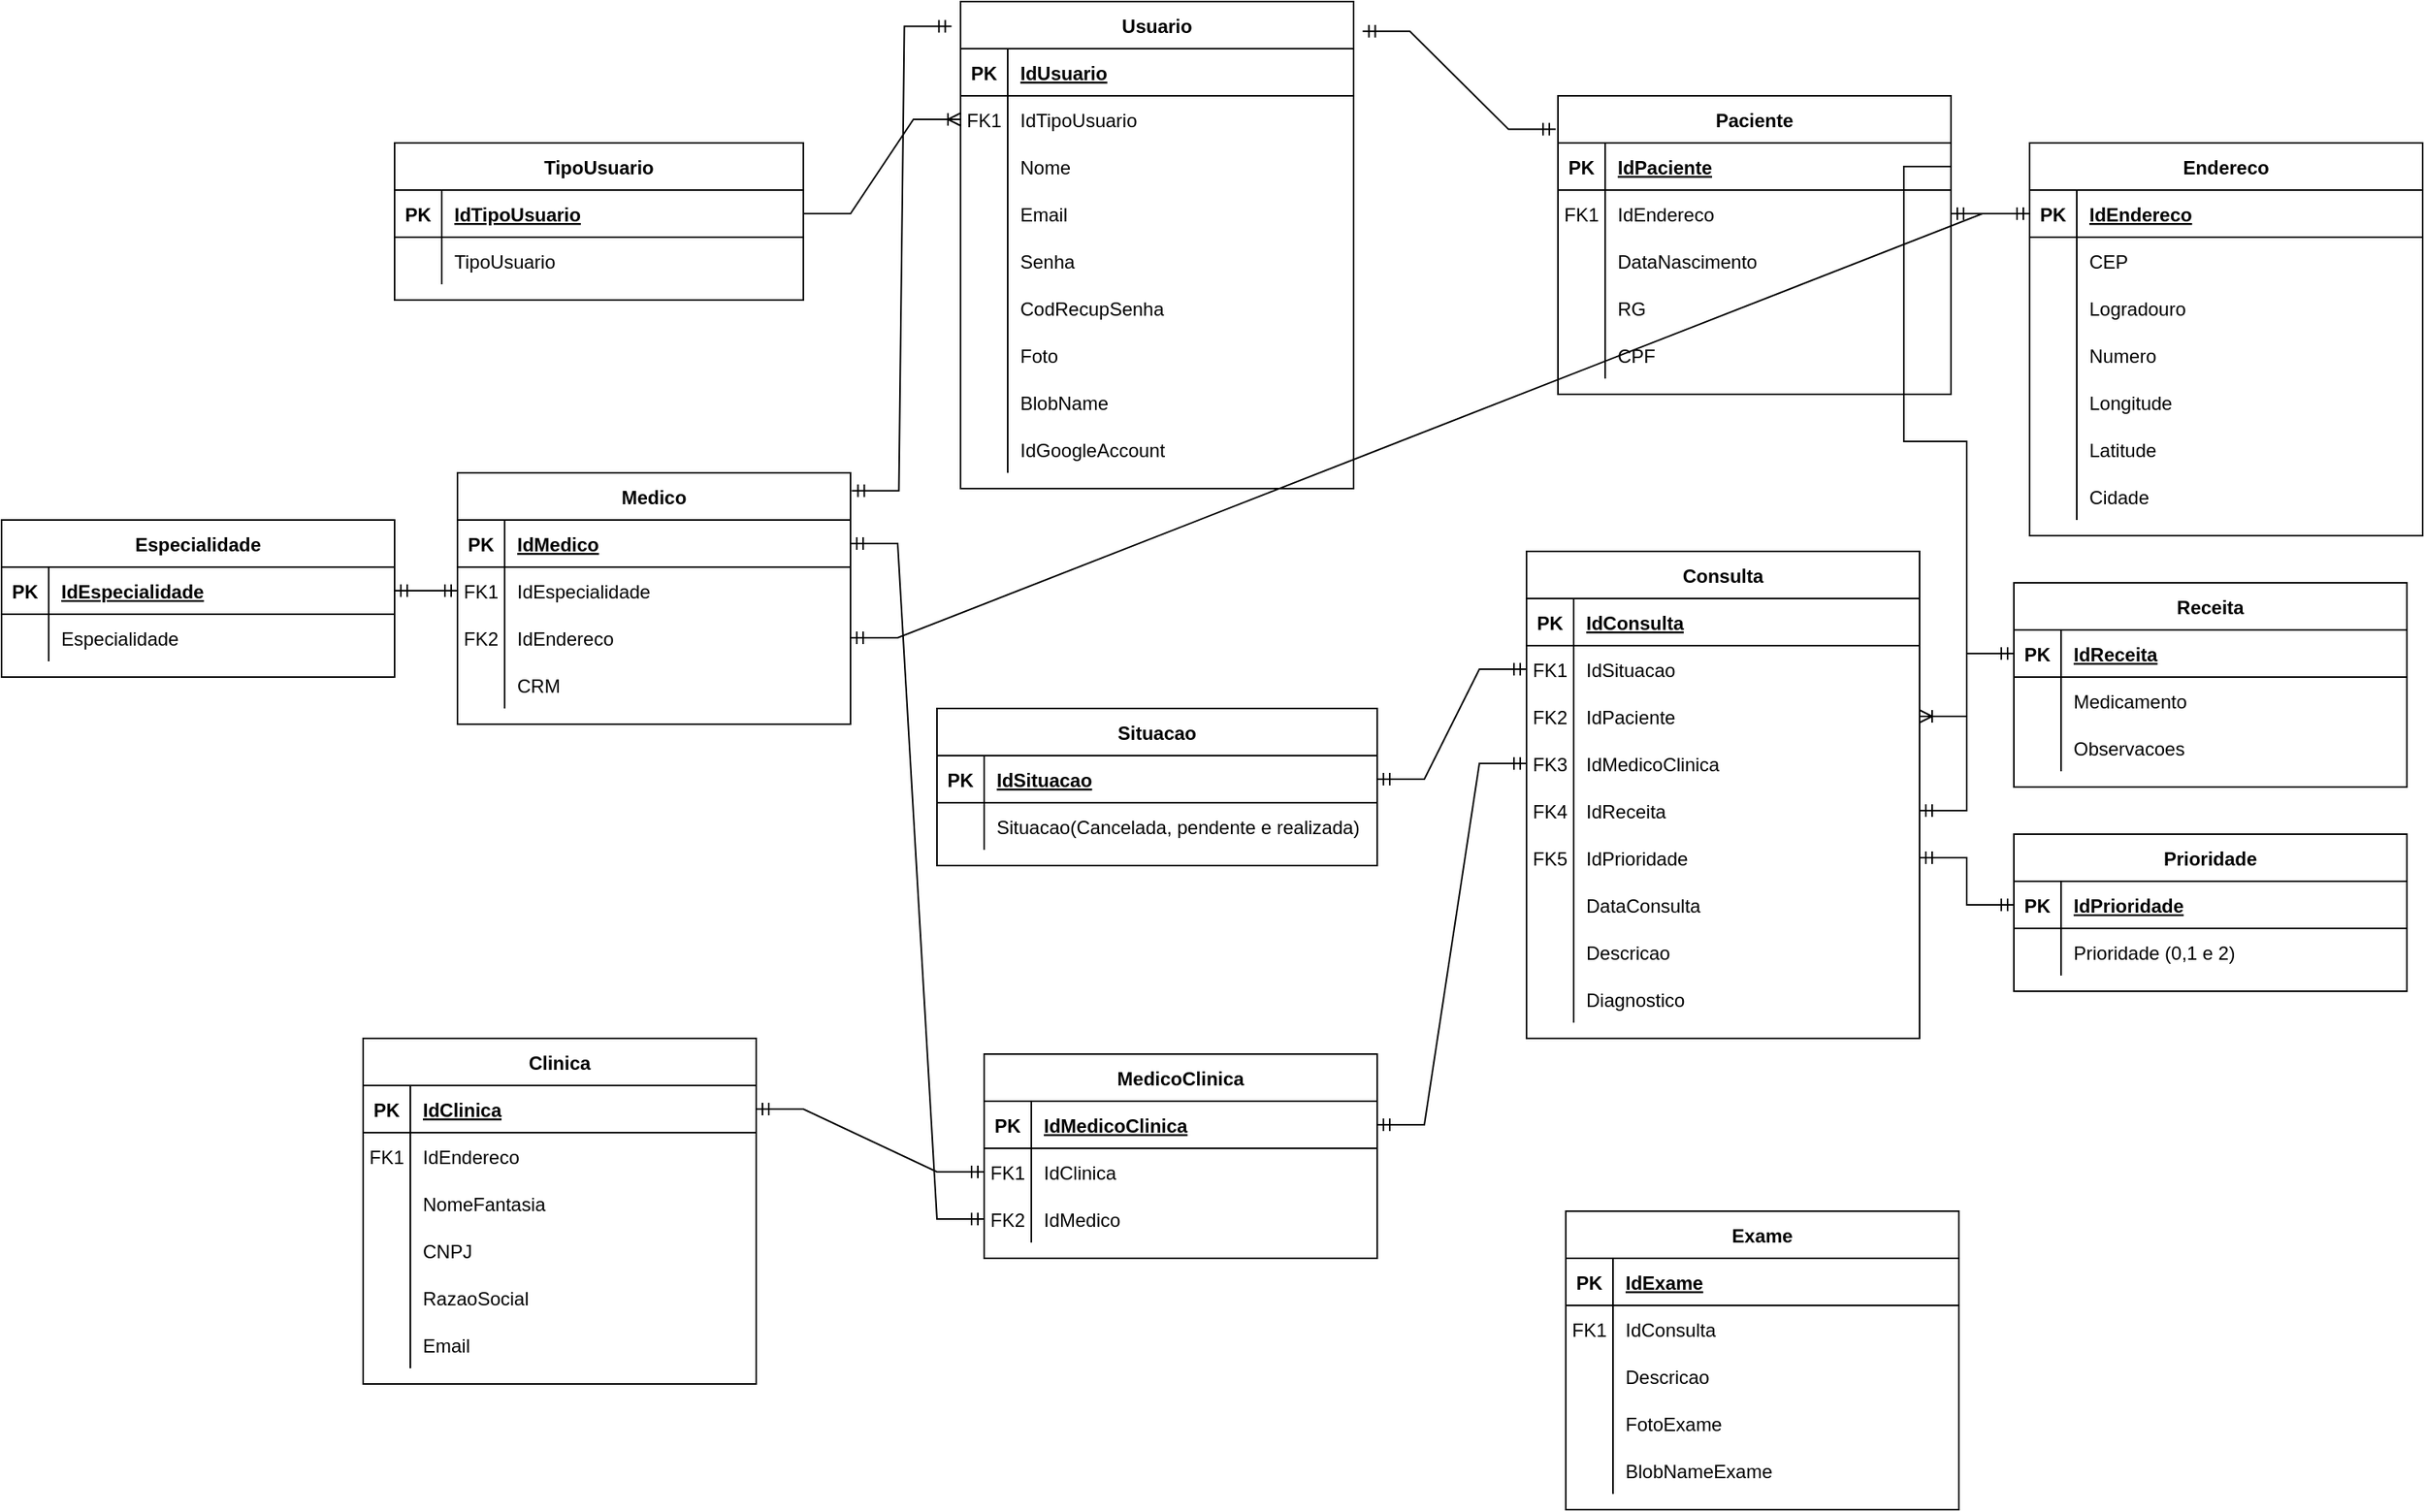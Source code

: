 <mxfile version="24.6.4" type="device">
  <diagram id="R2lEEEUBdFMjLlhIrx00" name="Page-1">
    <mxGraphModel dx="2243" dy="1907" grid="1" gridSize="10" guides="1" tooltips="1" connect="1" arrows="1" fold="1" page="1" pageScale="1" pageWidth="850" pageHeight="1100" math="0" shadow="0" extFonts="Permanent Marker^https://fonts.googleapis.com/css?family=Permanent+Marker">
      <root>
        <mxCell id="0" />
        <mxCell id="1" parent="0" />
        <mxCell id="C-vyLk0tnHw3VtMMgP7b-13" value="Consulta" style="shape=table;startSize=30;container=1;collapsible=1;childLayout=tableLayout;fixedRows=1;rowLines=0;fontStyle=1;align=center;resizeLast=1;" parent="1" vertex="1">
          <mxGeometry x="400" y="60" width="250" height="310" as="geometry" />
        </mxCell>
        <mxCell id="C-vyLk0tnHw3VtMMgP7b-14" value="" style="shape=partialRectangle;collapsible=0;dropTarget=0;pointerEvents=0;fillColor=none;points=[[0,0.5],[1,0.5]];portConstraint=eastwest;top=0;left=0;right=0;bottom=1;" parent="C-vyLk0tnHw3VtMMgP7b-13" vertex="1">
          <mxGeometry y="30" width="250" height="30" as="geometry" />
        </mxCell>
        <mxCell id="C-vyLk0tnHw3VtMMgP7b-15" value="PK" style="shape=partialRectangle;overflow=hidden;connectable=0;fillColor=none;top=0;left=0;bottom=0;right=0;fontStyle=1;" parent="C-vyLk0tnHw3VtMMgP7b-14" vertex="1">
          <mxGeometry width="30" height="30" as="geometry">
            <mxRectangle width="30" height="30" as="alternateBounds" />
          </mxGeometry>
        </mxCell>
        <mxCell id="C-vyLk0tnHw3VtMMgP7b-16" value="IdConsulta" style="shape=partialRectangle;overflow=hidden;connectable=0;fillColor=none;top=0;left=0;bottom=0;right=0;align=left;spacingLeft=6;fontStyle=5;" parent="C-vyLk0tnHw3VtMMgP7b-14" vertex="1">
          <mxGeometry x="30" width="220" height="30" as="geometry">
            <mxRectangle width="220" height="30" as="alternateBounds" />
          </mxGeometry>
        </mxCell>
        <mxCell id="C-vyLk0tnHw3VtMMgP7b-17" value="" style="shape=partialRectangle;collapsible=0;dropTarget=0;pointerEvents=0;fillColor=none;points=[[0,0.5],[1,0.5]];portConstraint=eastwest;top=0;left=0;right=0;bottom=0;" parent="C-vyLk0tnHw3VtMMgP7b-13" vertex="1">
          <mxGeometry y="60" width="250" height="30" as="geometry" />
        </mxCell>
        <mxCell id="C-vyLk0tnHw3VtMMgP7b-18" value="FK1" style="shape=partialRectangle;overflow=hidden;connectable=0;fillColor=none;top=0;left=0;bottom=0;right=0;" parent="C-vyLk0tnHw3VtMMgP7b-17" vertex="1">
          <mxGeometry width="30" height="30" as="geometry">
            <mxRectangle width="30" height="30" as="alternateBounds" />
          </mxGeometry>
        </mxCell>
        <mxCell id="C-vyLk0tnHw3VtMMgP7b-19" value="IdSituacao" style="shape=partialRectangle;overflow=hidden;connectable=0;fillColor=none;top=0;left=0;bottom=0;right=0;align=left;spacingLeft=6;" parent="C-vyLk0tnHw3VtMMgP7b-17" vertex="1">
          <mxGeometry x="30" width="220" height="30" as="geometry">
            <mxRectangle width="220" height="30" as="alternateBounds" />
          </mxGeometry>
        </mxCell>
        <mxCell id="C-vyLk0tnHw3VtMMgP7b-20" value="" style="shape=partialRectangle;collapsible=0;dropTarget=0;pointerEvents=0;fillColor=none;points=[[0,0.5],[1,0.5]];portConstraint=eastwest;top=0;left=0;right=0;bottom=0;" parent="C-vyLk0tnHw3VtMMgP7b-13" vertex="1">
          <mxGeometry y="90" width="250" height="30" as="geometry" />
        </mxCell>
        <mxCell id="C-vyLk0tnHw3VtMMgP7b-21" value="FK2" style="shape=partialRectangle;overflow=hidden;connectable=0;fillColor=none;top=0;left=0;bottom=0;right=0;" parent="C-vyLk0tnHw3VtMMgP7b-20" vertex="1">
          <mxGeometry width="30" height="30" as="geometry">
            <mxRectangle width="30" height="30" as="alternateBounds" />
          </mxGeometry>
        </mxCell>
        <mxCell id="C-vyLk0tnHw3VtMMgP7b-22" value="IdPaciente" style="shape=partialRectangle;overflow=hidden;connectable=0;fillColor=none;top=0;left=0;bottom=0;right=0;align=left;spacingLeft=6;" parent="C-vyLk0tnHw3VtMMgP7b-20" vertex="1">
          <mxGeometry x="30" width="220" height="30" as="geometry">
            <mxRectangle width="220" height="30" as="alternateBounds" />
          </mxGeometry>
        </mxCell>
        <mxCell id="rTN6y5sdIdRXA0xrhBKl-38" style="shape=partialRectangle;collapsible=0;dropTarget=0;pointerEvents=0;fillColor=none;points=[[0,0.5],[1,0.5]];portConstraint=eastwest;top=0;left=0;right=0;bottom=0;" parent="C-vyLk0tnHw3VtMMgP7b-13" vertex="1">
          <mxGeometry y="120" width="250" height="30" as="geometry" />
        </mxCell>
        <mxCell id="rTN6y5sdIdRXA0xrhBKl-39" value="FK3" style="shape=partialRectangle;overflow=hidden;connectable=0;fillColor=none;top=0;left=0;bottom=0;right=0;" parent="rTN6y5sdIdRXA0xrhBKl-38" vertex="1">
          <mxGeometry width="30" height="30" as="geometry">
            <mxRectangle width="30" height="30" as="alternateBounds" />
          </mxGeometry>
        </mxCell>
        <mxCell id="rTN6y5sdIdRXA0xrhBKl-40" value="IdMedicoClinica" style="shape=partialRectangle;overflow=hidden;connectable=0;fillColor=none;top=0;left=0;bottom=0;right=0;align=left;spacingLeft=6;" parent="rTN6y5sdIdRXA0xrhBKl-38" vertex="1">
          <mxGeometry x="30" width="220" height="30" as="geometry">
            <mxRectangle width="220" height="30" as="alternateBounds" />
          </mxGeometry>
        </mxCell>
        <mxCell id="rTN6y5sdIdRXA0xrhBKl-35" style="shape=partialRectangle;collapsible=0;dropTarget=0;pointerEvents=0;fillColor=none;points=[[0,0.5],[1,0.5]];portConstraint=eastwest;top=0;left=0;right=0;bottom=0;" parent="C-vyLk0tnHw3VtMMgP7b-13" vertex="1">
          <mxGeometry y="150" width="250" height="30" as="geometry" />
        </mxCell>
        <mxCell id="rTN6y5sdIdRXA0xrhBKl-36" value="FK4" style="shape=partialRectangle;overflow=hidden;connectable=0;fillColor=none;top=0;left=0;bottom=0;right=0;" parent="rTN6y5sdIdRXA0xrhBKl-35" vertex="1">
          <mxGeometry width="30" height="30" as="geometry">
            <mxRectangle width="30" height="30" as="alternateBounds" />
          </mxGeometry>
        </mxCell>
        <mxCell id="rTN6y5sdIdRXA0xrhBKl-37" value="IdReceita" style="shape=partialRectangle;overflow=hidden;connectable=0;fillColor=none;top=0;left=0;bottom=0;right=0;align=left;spacingLeft=6;" parent="rTN6y5sdIdRXA0xrhBKl-35" vertex="1">
          <mxGeometry x="30" width="220" height="30" as="geometry">
            <mxRectangle width="220" height="30" as="alternateBounds" />
          </mxGeometry>
        </mxCell>
        <mxCell id="rTN6y5sdIdRXA0xrhBKl-32" style="shape=partialRectangle;collapsible=0;dropTarget=0;pointerEvents=0;fillColor=none;points=[[0,0.5],[1,0.5]];portConstraint=eastwest;top=0;left=0;right=0;bottom=0;" parent="C-vyLk0tnHw3VtMMgP7b-13" vertex="1">
          <mxGeometry y="180" width="250" height="30" as="geometry" />
        </mxCell>
        <mxCell id="rTN6y5sdIdRXA0xrhBKl-33" value="FK5" style="shape=partialRectangle;overflow=hidden;connectable=0;fillColor=none;top=0;left=0;bottom=0;right=0;" parent="rTN6y5sdIdRXA0xrhBKl-32" vertex="1">
          <mxGeometry width="30" height="30" as="geometry">
            <mxRectangle width="30" height="30" as="alternateBounds" />
          </mxGeometry>
        </mxCell>
        <mxCell id="rTN6y5sdIdRXA0xrhBKl-34" value="IdPrioridade" style="shape=partialRectangle;overflow=hidden;connectable=0;fillColor=none;top=0;left=0;bottom=0;right=0;align=left;spacingLeft=6;" parent="rTN6y5sdIdRXA0xrhBKl-32" vertex="1">
          <mxGeometry x="30" width="220" height="30" as="geometry">
            <mxRectangle width="220" height="30" as="alternateBounds" />
          </mxGeometry>
        </mxCell>
        <mxCell id="rTN6y5sdIdRXA0xrhBKl-29" style="shape=partialRectangle;collapsible=0;dropTarget=0;pointerEvents=0;fillColor=none;points=[[0,0.5],[1,0.5]];portConstraint=eastwest;top=0;left=0;right=0;bottom=0;" parent="C-vyLk0tnHw3VtMMgP7b-13" vertex="1">
          <mxGeometry y="210" width="250" height="30" as="geometry" />
        </mxCell>
        <mxCell id="rTN6y5sdIdRXA0xrhBKl-30" style="shape=partialRectangle;overflow=hidden;connectable=0;fillColor=none;top=0;left=0;bottom=0;right=0;" parent="rTN6y5sdIdRXA0xrhBKl-29" vertex="1">
          <mxGeometry width="30" height="30" as="geometry">
            <mxRectangle width="30" height="30" as="alternateBounds" />
          </mxGeometry>
        </mxCell>
        <mxCell id="rTN6y5sdIdRXA0xrhBKl-31" value="DataConsulta" style="shape=partialRectangle;overflow=hidden;connectable=0;fillColor=none;top=0;left=0;bottom=0;right=0;align=left;spacingLeft=6;" parent="rTN6y5sdIdRXA0xrhBKl-29" vertex="1">
          <mxGeometry x="30" width="220" height="30" as="geometry">
            <mxRectangle width="220" height="30" as="alternateBounds" />
          </mxGeometry>
        </mxCell>
        <mxCell id="rTN6y5sdIdRXA0xrhBKl-26" style="shape=partialRectangle;collapsible=0;dropTarget=0;pointerEvents=0;fillColor=none;points=[[0,0.5],[1,0.5]];portConstraint=eastwest;top=0;left=0;right=0;bottom=0;" parent="C-vyLk0tnHw3VtMMgP7b-13" vertex="1">
          <mxGeometry y="240" width="250" height="30" as="geometry" />
        </mxCell>
        <mxCell id="rTN6y5sdIdRXA0xrhBKl-27" style="shape=partialRectangle;overflow=hidden;connectable=0;fillColor=none;top=0;left=0;bottom=0;right=0;" parent="rTN6y5sdIdRXA0xrhBKl-26" vertex="1">
          <mxGeometry width="30" height="30" as="geometry">
            <mxRectangle width="30" height="30" as="alternateBounds" />
          </mxGeometry>
        </mxCell>
        <mxCell id="rTN6y5sdIdRXA0xrhBKl-28" value="Descricao" style="shape=partialRectangle;overflow=hidden;connectable=0;fillColor=none;top=0;left=0;bottom=0;right=0;align=left;spacingLeft=6;" parent="rTN6y5sdIdRXA0xrhBKl-26" vertex="1">
          <mxGeometry x="30" width="220" height="30" as="geometry">
            <mxRectangle width="220" height="30" as="alternateBounds" />
          </mxGeometry>
        </mxCell>
        <mxCell id="rTN6y5sdIdRXA0xrhBKl-23" style="shape=partialRectangle;collapsible=0;dropTarget=0;pointerEvents=0;fillColor=none;points=[[0,0.5],[1,0.5]];portConstraint=eastwest;top=0;left=0;right=0;bottom=0;" parent="C-vyLk0tnHw3VtMMgP7b-13" vertex="1">
          <mxGeometry y="270" width="250" height="30" as="geometry" />
        </mxCell>
        <mxCell id="rTN6y5sdIdRXA0xrhBKl-24" style="shape=partialRectangle;overflow=hidden;connectable=0;fillColor=none;top=0;left=0;bottom=0;right=0;" parent="rTN6y5sdIdRXA0xrhBKl-23" vertex="1">
          <mxGeometry width="30" height="30" as="geometry">
            <mxRectangle width="30" height="30" as="alternateBounds" />
          </mxGeometry>
        </mxCell>
        <mxCell id="rTN6y5sdIdRXA0xrhBKl-25" value="Diagnostico " style="shape=partialRectangle;overflow=hidden;connectable=0;fillColor=none;top=0;left=0;bottom=0;right=0;align=left;spacingLeft=6;" parent="rTN6y5sdIdRXA0xrhBKl-23" vertex="1">
          <mxGeometry x="30" width="220" height="30" as="geometry">
            <mxRectangle width="220" height="30" as="alternateBounds" />
          </mxGeometry>
        </mxCell>
        <mxCell id="C-vyLk0tnHw3VtMMgP7b-23" value="Usuario" style="shape=table;startSize=30;container=1;collapsible=1;childLayout=tableLayout;fixedRows=1;rowLines=0;fontStyle=1;align=center;resizeLast=1;" parent="1" vertex="1">
          <mxGeometry x="40" y="-290" width="250" height="310" as="geometry" />
        </mxCell>
        <mxCell id="C-vyLk0tnHw3VtMMgP7b-24" value="" style="shape=partialRectangle;collapsible=0;dropTarget=0;pointerEvents=0;fillColor=none;points=[[0,0.5],[1,0.5]];portConstraint=eastwest;top=0;left=0;right=0;bottom=1;" parent="C-vyLk0tnHw3VtMMgP7b-23" vertex="1">
          <mxGeometry y="30" width="250" height="30" as="geometry" />
        </mxCell>
        <mxCell id="C-vyLk0tnHw3VtMMgP7b-25" value="PK" style="shape=partialRectangle;overflow=hidden;connectable=0;fillColor=none;top=0;left=0;bottom=0;right=0;fontStyle=1;" parent="C-vyLk0tnHw3VtMMgP7b-24" vertex="1">
          <mxGeometry width="30" height="30" as="geometry">
            <mxRectangle width="30" height="30" as="alternateBounds" />
          </mxGeometry>
        </mxCell>
        <mxCell id="C-vyLk0tnHw3VtMMgP7b-26" value="IdUsuario" style="shape=partialRectangle;overflow=hidden;connectable=0;fillColor=none;top=0;left=0;bottom=0;right=0;align=left;spacingLeft=6;fontStyle=5;" parent="C-vyLk0tnHw3VtMMgP7b-24" vertex="1">
          <mxGeometry x="30" width="220" height="30" as="geometry">
            <mxRectangle width="220" height="30" as="alternateBounds" />
          </mxGeometry>
        </mxCell>
        <mxCell id="C-vyLk0tnHw3VtMMgP7b-27" value="" style="shape=partialRectangle;collapsible=0;dropTarget=0;pointerEvents=0;fillColor=none;points=[[0,0.5],[1,0.5]];portConstraint=eastwest;top=0;left=0;right=0;bottom=0;" parent="C-vyLk0tnHw3VtMMgP7b-23" vertex="1">
          <mxGeometry y="60" width="250" height="30" as="geometry" />
        </mxCell>
        <mxCell id="C-vyLk0tnHw3VtMMgP7b-28" value="FK1" style="shape=partialRectangle;overflow=hidden;connectable=0;fillColor=none;top=0;left=0;bottom=0;right=0;" parent="C-vyLk0tnHw3VtMMgP7b-27" vertex="1">
          <mxGeometry width="30" height="30" as="geometry">
            <mxRectangle width="30" height="30" as="alternateBounds" />
          </mxGeometry>
        </mxCell>
        <mxCell id="C-vyLk0tnHw3VtMMgP7b-29" value="IdTipoUsuario" style="shape=partialRectangle;overflow=hidden;connectable=0;fillColor=none;top=0;left=0;bottom=0;right=0;align=left;spacingLeft=6;" parent="C-vyLk0tnHw3VtMMgP7b-27" vertex="1">
          <mxGeometry x="30" width="220" height="30" as="geometry">
            <mxRectangle width="220" height="30" as="alternateBounds" />
          </mxGeometry>
        </mxCell>
        <mxCell id="rTN6y5sdIdRXA0xrhBKl-158" style="shape=partialRectangle;collapsible=0;dropTarget=0;pointerEvents=0;fillColor=none;points=[[0,0.5],[1,0.5]];portConstraint=eastwest;top=0;left=0;right=0;bottom=0;" parent="C-vyLk0tnHw3VtMMgP7b-23" vertex="1">
          <mxGeometry y="90" width="250" height="30" as="geometry" />
        </mxCell>
        <mxCell id="rTN6y5sdIdRXA0xrhBKl-159" style="shape=partialRectangle;overflow=hidden;connectable=0;fillColor=none;top=0;left=0;bottom=0;right=0;" parent="rTN6y5sdIdRXA0xrhBKl-158" vertex="1">
          <mxGeometry width="30" height="30" as="geometry">
            <mxRectangle width="30" height="30" as="alternateBounds" />
          </mxGeometry>
        </mxCell>
        <mxCell id="rTN6y5sdIdRXA0xrhBKl-160" value="Nome" style="shape=partialRectangle;overflow=hidden;connectable=0;fillColor=none;top=0;left=0;bottom=0;right=0;align=left;spacingLeft=6;" parent="rTN6y5sdIdRXA0xrhBKl-158" vertex="1">
          <mxGeometry x="30" width="220" height="30" as="geometry">
            <mxRectangle width="220" height="30" as="alternateBounds" />
          </mxGeometry>
        </mxCell>
        <mxCell id="rTN6y5sdIdRXA0xrhBKl-161" style="shape=partialRectangle;collapsible=0;dropTarget=0;pointerEvents=0;fillColor=none;points=[[0,0.5],[1,0.5]];portConstraint=eastwest;top=0;left=0;right=0;bottom=0;" parent="C-vyLk0tnHw3VtMMgP7b-23" vertex="1">
          <mxGeometry y="120" width="250" height="30" as="geometry" />
        </mxCell>
        <mxCell id="rTN6y5sdIdRXA0xrhBKl-162" style="shape=partialRectangle;overflow=hidden;connectable=0;fillColor=none;top=0;left=0;bottom=0;right=0;" parent="rTN6y5sdIdRXA0xrhBKl-161" vertex="1">
          <mxGeometry width="30" height="30" as="geometry">
            <mxRectangle width="30" height="30" as="alternateBounds" />
          </mxGeometry>
        </mxCell>
        <mxCell id="rTN6y5sdIdRXA0xrhBKl-163" value="Email" style="shape=partialRectangle;overflow=hidden;connectable=0;fillColor=none;top=0;left=0;bottom=0;right=0;align=left;spacingLeft=6;" parent="rTN6y5sdIdRXA0xrhBKl-161" vertex="1">
          <mxGeometry x="30" width="220" height="30" as="geometry">
            <mxRectangle width="220" height="30" as="alternateBounds" />
          </mxGeometry>
        </mxCell>
        <mxCell id="rTN6y5sdIdRXA0xrhBKl-299" style="shape=partialRectangle;collapsible=0;dropTarget=0;pointerEvents=0;fillColor=none;points=[[0,0.5],[1,0.5]];portConstraint=eastwest;top=0;left=0;right=0;bottom=0;" parent="C-vyLk0tnHw3VtMMgP7b-23" vertex="1">
          <mxGeometry y="150" width="250" height="30" as="geometry" />
        </mxCell>
        <mxCell id="rTN6y5sdIdRXA0xrhBKl-300" style="shape=partialRectangle;overflow=hidden;connectable=0;fillColor=none;top=0;left=0;bottom=0;right=0;" parent="rTN6y5sdIdRXA0xrhBKl-299" vertex="1">
          <mxGeometry width="30" height="30" as="geometry">
            <mxRectangle width="30" height="30" as="alternateBounds" />
          </mxGeometry>
        </mxCell>
        <mxCell id="rTN6y5sdIdRXA0xrhBKl-301" value="Senha" style="shape=partialRectangle;overflow=hidden;connectable=0;fillColor=none;top=0;left=0;bottom=0;right=0;align=left;spacingLeft=6;" parent="rTN6y5sdIdRXA0xrhBKl-299" vertex="1">
          <mxGeometry x="30" width="220" height="30" as="geometry">
            <mxRectangle width="220" height="30" as="alternateBounds" />
          </mxGeometry>
        </mxCell>
        <mxCell id="rTN6y5sdIdRXA0xrhBKl-296" style="shape=partialRectangle;collapsible=0;dropTarget=0;pointerEvents=0;fillColor=none;points=[[0,0.5],[1,0.5]];portConstraint=eastwest;top=0;left=0;right=0;bottom=0;" parent="C-vyLk0tnHw3VtMMgP7b-23" vertex="1">
          <mxGeometry y="180" width="250" height="30" as="geometry" />
        </mxCell>
        <mxCell id="rTN6y5sdIdRXA0xrhBKl-297" style="shape=partialRectangle;overflow=hidden;connectable=0;fillColor=none;top=0;left=0;bottom=0;right=0;" parent="rTN6y5sdIdRXA0xrhBKl-296" vertex="1">
          <mxGeometry width="30" height="30" as="geometry">
            <mxRectangle width="30" height="30" as="alternateBounds" />
          </mxGeometry>
        </mxCell>
        <mxCell id="rTN6y5sdIdRXA0xrhBKl-298" value="CodRecupSenha" style="shape=partialRectangle;overflow=hidden;connectable=0;fillColor=none;top=0;left=0;bottom=0;right=0;align=left;spacingLeft=6;" parent="rTN6y5sdIdRXA0xrhBKl-296" vertex="1">
          <mxGeometry x="30" width="220" height="30" as="geometry">
            <mxRectangle width="220" height="30" as="alternateBounds" />
          </mxGeometry>
        </mxCell>
        <mxCell id="rTN6y5sdIdRXA0xrhBKl-164" style="shape=partialRectangle;collapsible=0;dropTarget=0;pointerEvents=0;fillColor=none;points=[[0,0.5],[1,0.5]];portConstraint=eastwest;top=0;left=0;right=0;bottom=0;" parent="C-vyLk0tnHw3VtMMgP7b-23" vertex="1">
          <mxGeometry y="210" width="250" height="30" as="geometry" />
        </mxCell>
        <mxCell id="rTN6y5sdIdRXA0xrhBKl-165" style="shape=partialRectangle;overflow=hidden;connectable=0;fillColor=none;top=0;left=0;bottom=0;right=0;" parent="rTN6y5sdIdRXA0xrhBKl-164" vertex="1">
          <mxGeometry width="30" height="30" as="geometry">
            <mxRectangle width="30" height="30" as="alternateBounds" />
          </mxGeometry>
        </mxCell>
        <mxCell id="rTN6y5sdIdRXA0xrhBKl-166" value="Foto" style="shape=partialRectangle;overflow=hidden;connectable=0;fillColor=none;top=0;left=0;bottom=0;right=0;align=left;spacingLeft=6;" parent="rTN6y5sdIdRXA0xrhBKl-164" vertex="1">
          <mxGeometry x="30" width="220" height="30" as="geometry">
            <mxRectangle width="220" height="30" as="alternateBounds" />
          </mxGeometry>
        </mxCell>
        <mxCell id="rTN6y5sdIdRXA0xrhBKl-167" style="shape=partialRectangle;collapsible=0;dropTarget=0;pointerEvents=0;fillColor=none;points=[[0,0.5],[1,0.5]];portConstraint=eastwest;top=0;left=0;right=0;bottom=0;" parent="C-vyLk0tnHw3VtMMgP7b-23" vertex="1">
          <mxGeometry y="240" width="250" height="30" as="geometry" />
        </mxCell>
        <mxCell id="rTN6y5sdIdRXA0xrhBKl-168" style="shape=partialRectangle;overflow=hidden;connectable=0;fillColor=none;top=0;left=0;bottom=0;right=0;" parent="rTN6y5sdIdRXA0xrhBKl-167" vertex="1">
          <mxGeometry width="30" height="30" as="geometry">
            <mxRectangle width="30" height="30" as="alternateBounds" />
          </mxGeometry>
        </mxCell>
        <mxCell id="rTN6y5sdIdRXA0xrhBKl-169" value="BlobName" style="shape=partialRectangle;overflow=hidden;connectable=0;fillColor=none;top=0;left=0;bottom=0;right=0;align=left;spacingLeft=6;" parent="rTN6y5sdIdRXA0xrhBKl-167" vertex="1">
          <mxGeometry x="30" width="220" height="30" as="geometry">
            <mxRectangle width="220" height="30" as="alternateBounds" />
          </mxGeometry>
        </mxCell>
        <mxCell id="pRvAgfl7FI7uExhMIkAb-1" style="shape=partialRectangle;collapsible=0;dropTarget=0;pointerEvents=0;fillColor=none;points=[[0,0.5],[1,0.5]];portConstraint=eastwest;top=0;left=0;right=0;bottom=0;" parent="C-vyLk0tnHw3VtMMgP7b-23" vertex="1">
          <mxGeometry y="270" width="250" height="30" as="geometry" />
        </mxCell>
        <mxCell id="pRvAgfl7FI7uExhMIkAb-2" style="shape=partialRectangle;overflow=hidden;connectable=0;fillColor=none;top=0;left=0;bottom=0;right=0;" parent="pRvAgfl7FI7uExhMIkAb-1" vertex="1">
          <mxGeometry width="30" height="30" as="geometry">
            <mxRectangle width="30" height="30" as="alternateBounds" />
          </mxGeometry>
        </mxCell>
        <mxCell id="pRvAgfl7FI7uExhMIkAb-3" value="IdGoogleAccount" style="shape=partialRectangle;overflow=hidden;connectable=0;fillColor=none;top=0;left=0;bottom=0;right=0;align=left;spacingLeft=6;" parent="pRvAgfl7FI7uExhMIkAb-1" vertex="1">
          <mxGeometry x="30" width="220" height="30" as="geometry">
            <mxRectangle width="220" height="30" as="alternateBounds" />
          </mxGeometry>
        </mxCell>
        <mxCell id="rTN6y5sdIdRXA0xrhBKl-4" value="Clinica" style="shape=table;startSize=30;container=1;collapsible=1;childLayout=tableLayout;fixedRows=1;rowLines=0;fontStyle=1;align=center;resizeLast=1;" parent="1" vertex="1">
          <mxGeometry x="-340" y="370" width="250" height="220" as="geometry" />
        </mxCell>
        <mxCell id="rTN6y5sdIdRXA0xrhBKl-5" value="" style="shape=partialRectangle;collapsible=0;dropTarget=0;pointerEvents=0;fillColor=none;points=[[0,0.5],[1,0.5]];portConstraint=eastwest;top=0;left=0;right=0;bottom=1;" parent="rTN6y5sdIdRXA0xrhBKl-4" vertex="1">
          <mxGeometry y="30" width="250" height="30" as="geometry" />
        </mxCell>
        <mxCell id="rTN6y5sdIdRXA0xrhBKl-6" value="PK" style="shape=partialRectangle;overflow=hidden;connectable=0;fillColor=none;top=0;left=0;bottom=0;right=0;fontStyle=1;" parent="rTN6y5sdIdRXA0xrhBKl-5" vertex="1">
          <mxGeometry width="30" height="30" as="geometry">
            <mxRectangle width="30" height="30" as="alternateBounds" />
          </mxGeometry>
        </mxCell>
        <mxCell id="rTN6y5sdIdRXA0xrhBKl-7" value="IdClinica" style="shape=partialRectangle;overflow=hidden;connectable=0;fillColor=none;top=0;left=0;bottom=0;right=0;align=left;spacingLeft=6;fontStyle=5;" parent="rTN6y5sdIdRXA0xrhBKl-5" vertex="1">
          <mxGeometry x="30" width="220" height="30" as="geometry">
            <mxRectangle width="220" height="30" as="alternateBounds" />
          </mxGeometry>
        </mxCell>
        <mxCell id="rTN6y5sdIdRXA0xrhBKl-8" value="" style="shape=partialRectangle;collapsible=0;dropTarget=0;pointerEvents=0;fillColor=none;points=[[0,0.5],[1,0.5]];portConstraint=eastwest;top=0;left=0;right=0;bottom=0;" parent="rTN6y5sdIdRXA0xrhBKl-4" vertex="1">
          <mxGeometry y="60" width="250" height="30" as="geometry" />
        </mxCell>
        <mxCell id="rTN6y5sdIdRXA0xrhBKl-9" value="FK1" style="shape=partialRectangle;overflow=hidden;connectable=0;fillColor=none;top=0;left=0;bottom=0;right=0;" parent="rTN6y5sdIdRXA0xrhBKl-8" vertex="1">
          <mxGeometry width="30" height="30" as="geometry">
            <mxRectangle width="30" height="30" as="alternateBounds" />
          </mxGeometry>
        </mxCell>
        <mxCell id="rTN6y5sdIdRXA0xrhBKl-10" value="IdEndereco" style="shape=partialRectangle;overflow=hidden;connectable=0;fillColor=none;top=0;left=0;bottom=0;right=0;align=left;spacingLeft=6;" parent="rTN6y5sdIdRXA0xrhBKl-8" vertex="1">
          <mxGeometry x="30" width="220" height="30" as="geometry">
            <mxRectangle width="220" height="30" as="alternateBounds" />
          </mxGeometry>
        </mxCell>
        <mxCell id="rTN6y5sdIdRXA0xrhBKl-11" style="shape=partialRectangle;collapsible=0;dropTarget=0;pointerEvents=0;fillColor=none;points=[[0,0.5],[1,0.5]];portConstraint=eastwest;top=0;left=0;right=0;bottom=0;" parent="rTN6y5sdIdRXA0xrhBKl-4" vertex="1">
          <mxGeometry y="90" width="250" height="30" as="geometry" />
        </mxCell>
        <mxCell id="rTN6y5sdIdRXA0xrhBKl-12" style="shape=partialRectangle;overflow=hidden;connectable=0;fillColor=none;top=0;left=0;bottom=0;right=0;" parent="rTN6y5sdIdRXA0xrhBKl-11" vertex="1">
          <mxGeometry width="30" height="30" as="geometry">
            <mxRectangle width="30" height="30" as="alternateBounds" />
          </mxGeometry>
        </mxCell>
        <mxCell id="rTN6y5sdIdRXA0xrhBKl-13" value="NomeFantasia" style="shape=partialRectangle;overflow=hidden;connectable=0;fillColor=none;top=0;left=0;bottom=0;right=0;align=left;spacingLeft=6;" parent="rTN6y5sdIdRXA0xrhBKl-11" vertex="1">
          <mxGeometry x="30" width="220" height="30" as="geometry">
            <mxRectangle width="220" height="30" as="alternateBounds" />
          </mxGeometry>
        </mxCell>
        <mxCell id="rTN6y5sdIdRXA0xrhBKl-14" style="shape=partialRectangle;collapsible=0;dropTarget=0;pointerEvents=0;fillColor=none;points=[[0,0.5],[1,0.5]];portConstraint=eastwest;top=0;left=0;right=0;bottom=0;" parent="rTN6y5sdIdRXA0xrhBKl-4" vertex="1">
          <mxGeometry y="120" width="250" height="30" as="geometry" />
        </mxCell>
        <mxCell id="rTN6y5sdIdRXA0xrhBKl-15" style="shape=partialRectangle;overflow=hidden;connectable=0;fillColor=none;top=0;left=0;bottom=0;right=0;" parent="rTN6y5sdIdRXA0xrhBKl-14" vertex="1">
          <mxGeometry width="30" height="30" as="geometry">
            <mxRectangle width="30" height="30" as="alternateBounds" />
          </mxGeometry>
        </mxCell>
        <mxCell id="rTN6y5sdIdRXA0xrhBKl-16" value="CNPJ" style="shape=partialRectangle;overflow=hidden;connectable=0;fillColor=none;top=0;left=0;bottom=0;right=0;align=left;spacingLeft=6;" parent="rTN6y5sdIdRXA0xrhBKl-14" vertex="1">
          <mxGeometry x="30" width="220" height="30" as="geometry">
            <mxRectangle width="220" height="30" as="alternateBounds" />
          </mxGeometry>
        </mxCell>
        <mxCell id="rTN6y5sdIdRXA0xrhBKl-17" style="shape=partialRectangle;collapsible=0;dropTarget=0;pointerEvents=0;fillColor=none;points=[[0,0.5],[1,0.5]];portConstraint=eastwest;top=0;left=0;right=0;bottom=0;" parent="rTN6y5sdIdRXA0xrhBKl-4" vertex="1">
          <mxGeometry y="150" width="250" height="30" as="geometry" />
        </mxCell>
        <mxCell id="rTN6y5sdIdRXA0xrhBKl-18" style="shape=partialRectangle;overflow=hidden;connectable=0;fillColor=none;top=0;left=0;bottom=0;right=0;" parent="rTN6y5sdIdRXA0xrhBKl-17" vertex="1">
          <mxGeometry width="30" height="30" as="geometry">
            <mxRectangle width="30" height="30" as="alternateBounds" />
          </mxGeometry>
        </mxCell>
        <mxCell id="rTN6y5sdIdRXA0xrhBKl-19" value="RazaoSocial" style="shape=partialRectangle;overflow=hidden;connectable=0;fillColor=none;top=0;left=0;bottom=0;right=0;align=left;spacingLeft=6;" parent="rTN6y5sdIdRXA0xrhBKl-17" vertex="1">
          <mxGeometry x="30" width="220" height="30" as="geometry">
            <mxRectangle width="220" height="30" as="alternateBounds" />
          </mxGeometry>
        </mxCell>
        <mxCell id="rTN6y5sdIdRXA0xrhBKl-20" style="shape=partialRectangle;collapsible=0;dropTarget=0;pointerEvents=0;fillColor=none;points=[[0,0.5],[1,0.5]];portConstraint=eastwest;top=0;left=0;right=0;bottom=0;" parent="rTN6y5sdIdRXA0xrhBKl-4" vertex="1">
          <mxGeometry y="180" width="250" height="30" as="geometry" />
        </mxCell>
        <mxCell id="rTN6y5sdIdRXA0xrhBKl-21" style="shape=partialRectangle;overflow=hidden;connectable=0;fillColor=none;top=0;left=0;bottom=0;right=0;" parent="rTN6y5sdIdRXA0xrhBKl-20" vertex="1">
          <mxGeometry width="30" height="30" as="geometry">
            <mxRectangle width="30" height="30" as="alternateBounds" />
          </mxGeometry>
        </mxCell>
        <mxCell id="rTN6y5sdIdRXA0xrhBKl-22" value="Email" style="shape=partialRectangle;overflow=hidden;connectable=0;fillColor=none;top=0;left=0;bottom=0;right=0;align=left;spacingLeft=6;" parent="rTN6y5sdIdRXA0xrhBKl-20" vertex="1">
          <mxGeometry x="30" width="220" height="30" as="geometry">
            <mxRectangle width="220" height="30" as="alternateBounds" />
          </mxGeometry>
        </mxCell>
        <mxCell id="rTN6y5sdIdRXA0xrhBKl-41" value="Endereco" style="shape=table;startSize=30;container=1;collapsible=1;childLayout=tableLayout;fixedRows=1;rowLines=0;fontStyle=1;align=center;resizeLast=1;" parent="1" vertex="1">
          <mxGeometry x="720" y="-200" width="250" height="250" as="geometry" />
        </mxCell>
        <mxCell id="rTN6y5sdIdRXA0xrhBKl-42" value="" style="shape=partialRectangle;collapsible=0;dropTarget=0;pointerEvents=0;fillColor=none;points=[[0,0.5],[1,0.5]];portConstraint=eastwest;top=0;left=0;right=0;bottom=1;" parent="rTN6y5sdIdRXA0xrhBKl-41" vertex="1">
          <mxGeometry y="30" width="250" height="30" as="geometry" />
        </mxCell>
        <mxCell id="rTN6y5sdIdRXA0xrhBKl-43" value="PK" style="shape=partialRectangle;overflow=hidden;connectable=0;fillColor=none;top=0;left=0;bottom=0;right=0;fontStyle=1;" parent="rTN6y5sdIdRXA0xrhBKl-42" vertex="1">
          <mxGeometry width="30" height="30" as="geometry">
            <mxRectangle width="30" height="30" as="alternateBounds" />
          </mxGeometry>
        </mxCell>
        <mxCell id="rTN6y5sdIdRXA0xrhBKl-44" value="IdEndereco" style="shape=partialRectangle;overflow=hidden;connectable=0;fillColor=none;top=0;left=0;bottom=0;right=0;align=left;spacingLeft=6;fontStyle=5;" parent="rTN6y5sdIdRXA0xrhBKl-42" vertex="1">
          <mxGeometry x="30" width="220" height="30" as="geometry">
            <mxRectangle width="220" height="30" as="alternateBounds" />
          </mxGeometry>
        </mxCell>
        <mxCell id="rTN6y5sdIdRXA0xrhBKl-45" value="" style="shape=partialRectangle;collapsible=0;dropTarget=0;pointerEvents=0;fillColor=none;points=[[0,0.5],[1,0.5]];portConstraint=eastwest;top=0;left=0;right=0;bottom=0;" parent="rTN6y5sdIdRXA0xrhBKl-41" vertex="1">
          <mxGeometry y="60" width="250" height="30" as="geometry" />
        </mxCell>
        <mxCell id="rTN6y5sdIdRXA0xrhBKl-46" value="" style="shape=partialRectangle;overflow=hidden;connectable=0;fillColor=none;top=0;left=0;bottom=0;right=0;" parent="rTN6y5sdIdRXA0xrhBKl-45" vertex="1">
          <mxGeometry width="30" height="30" as="geometry">
            <mxRectangle width="30" height="30" as="alternateBounds" />
          </mxGeometry>
        </mxCell>
        <mxCell id="rTN6y5sdIdRXA0xrhBKl-47" value="CEP" style="shape=partialRectangle;overflow=hidden;connectable=0;fillColor=none;top=0;left=0;bottom=0;right=0;align=left;spacingLeft=6;" parent="rTN6y5sdIdRXA0xrhBKl-45" vertex="1">
          <mxGeometry x="30" width="220" height="30" as="geometry">
            <mxRectangle width="220" height="30" as="alternateBounds" />
          </mxGeometry>
        </mxCell>
        <mxCell id="rTN6y5sdIdRXA0xrhBKl-48" style="shape=partialRectangle;collapsible=0;dropTarget=0;pointerEvents=0;fillColor=none;points=[[0,0.5],[1,0.5]];portConstraint=eastwest;top=0;left=0;right=0;bottom=0;" parent="rTN6y5sdIdRXA0xrhBKl-41" vertex="1">
          <mxGeometry y="90" width="250" height="30" as="geometry" />
        </mxCell>
        <mxCell id="rTN6y5sdIdRXA0xrhBKl-49" style="shape=partialRectangle;overflow=hidden;connectable=0;fillColor=none;top=0;left=0;bottom=0;right=0;" parent="rTN6y5sdIdRXA0xrhBKl-48" vertex="1">
          <mxGeometry width="30" height="30" as="geometry">
            <mxRectangle width="30" height="30" as="alternateBounds" />
          </mxGeometry>
        </mxCell>
        <mxCell id="rTN6y5sdIdRXA0xrhBKl-50" value="Logradouro" style="shape=partialRectangle;overflow=hidden;connectable=0;fillColor=none;top=0;left=0;bottom=0;right=0;align=left;spacingLeft=6;" parent="rTN6y5sdIdRXA0xrhBKl-48" vertex="1">
          <mxGeometry x="30" width="220" height="30" as="geometry">
            <mxRectangle width="220" height="30" as="alternateBounds" />
          </mxGeometry>
        </mxCell>
        <mxCell id="rTN6y5sdIdRXA0xrhBKl-51" style="shape=partialRectangle;collapsible=0;dropTarget=0;pointerEvents=0;fillColor=none;points=[[0,0.5],[1,0.5]];portConstraint=eastwest;top=0;left=0;right=0;bottom=0;" parent="rTN6y5sdIdRXA0xrhBKl-41" vertex="1">
          <mxGeometry y="120" width="250" height="30" as="geometry" />
        </mxCell>
        <mxCell id="rTN6y5sdIdRXA0xrhBKl-52" style="shape=partialRectangle;overflow=hidden;connectable=0;fillColor=none;top=0;left=0;bottom=0;right=0;" parent="rTN6y5sdIdRXA0xrhBKl-51" vertex="1">
          <mxGeometry width="30" height="30" as="geometry">
            <mxRectangle width="30" height="30" as="alternateBounds" />
          </mxGeometry>
        </mxCell>
        <mxCell id="rTN6y5sdIdRXA0xrhBKl-53" value="Numero" style="shape=partialRectangle;overflow=hidden;connectable=0;fillColor=none;top=0;left=0;bottom=0;right=0;align=left;spacingLeft=6;" parent="rTN6y5sdIdRXA0xrhBKl-51" vertex="1">
          <mxGeometry x="30" width="220" height="30" as="geometry">
            <mxRectangle width="220" height="30" as="alternateBounds" />
          </mxGeometry>
        </mxCell>
        <mxCell id="rTN6y5sdIdRXA0xrhBKl-54" style="shape=partialRectangle;collapsible=0;dropTarget=0;pointerEvents=0;fillColor=none;points=[[0,0.5],[1,0.5]];portConstraint=eastwest;top=0;left=0;right=0;bottom=0;" parent="rTN6y5sdIdRXA0xrhBKl-41" vertex="1">
          <mxGeometry y="150" width="250" height="30" as="geometry" />
        </mxCell>
        <mxCell id="rTN6y5sdIdRXA0xrhBKl-55" style="shape=partialRectangle;overflow=hidden;connectable=0;fillColor=none;top=0;left=0;bottom=0;right=0;" parent="rTN6y5sdIdRXA0xrhBKl-54" vertex="1">
          <mxGeometry width="30" height="30" as="geometry">
            <mxRectangle width="30" height="30" as="alternateBounds" />
          </mxGeometry>
        </mxCell>
        <mxCell id="rTN6y5sdIdRXA0xrhBKl-56" value="Longitude" style="shape=partialRectangle;overflow=hidden;connectable=0;fillColor=none;top=0;left=0;bottom=0;right=0;align=left;spacingLeft=6;" parent="rTN6y5sdIdRXA0xrhBKl-54" vertex="1">
          <mxGeometry x="30" width="220" height="30" as="geometry">
            <mxRectangle width="220" height="30" as="alternateBounds" />
          </mxGeometry>
        </mxCell>
        <mxCell id="rTN6y5sdIdRXA0xrhBKl-57" style="shape=partialRectangle;collapsible=0;dropTarget=0;pointerEvents=0;fillColor=none;points=[[0,0.5],[1,0.5]];portConstraint=eastwest;top=0;left=0;right=0;bottom=0;" parent="rTN6y5sdIdRXA0xrhBKl-41" vertex="1">
          <mxGeometry y="180" width="250" height="30" as="geometry" />
        </mxCell>
        <mxCell id="rTN6y5sdIdRXA0xrhBKl-58" style="shape=partialRectangle;overflow=hidden;connectable=0;fillColor=none;top=0;left=0;bottom=0;right=0;" parent="rTN6y5sdIdRXA0xrhBKl-57" vertex="1">
          <mxGeometry width="30" height="30" as="geometry">
            <mxRectangle width="30" height="30" as="alternateBounds" />
          </mxGeometry>
        </mxCell>
        <mxCell id="rTN6y5sdIdRXA0xrhBKl-59" value="Latitude" style="shape=partialRectangle;overflow=hidden;connectable=0;fillColor=none;top=0;left=0;bottom=0;right=0;align=left;spacingLeft=6;" parent="rTN6y5sdIdRXA0xrhBKl-57" vertex="1">
          <mxGeometry x="30" width="220" height="30" as="geometry">
            <mxRectangle width="220" height="30" as="alternateBounds" />
          </mxGeometry>
        </mxCell>
        <mxCell id="rTN6y5sdIdRXA0xrhBKl-60" style="shape=partialRectangle;collapsible=0;dropTarget=0;pointerEvents=0;fillColor=none;points=[[0,0.5],[1,0.5]];portConstraint=eastwest;top=0;left=0;right=0;bottom=0;" parent="rTN6y5sdIdRXA0xrhBKl-41" vertex="1">
          <mxGeometry y="210" width="250" height="30" as="geometry" />
        </mxCell>
        <mxCell id="rTN6y5sdIdRXA0xrhBKl-61" style="shape=partialRectangle;overflow=hidden;connectable=0;fillColor=none;top=0;left=0;bottom=0;right=0;" parent="rTN6y5sdIdRXA0xrhBKl-60" vertex="1">
          <mxGeometry width="30" height="30" as="geometry">
            <mxRectangle width="30" height="30" as="alternateBounds" />
          </mxGeometry>
        </mxCell>
        <mxCell id="rTN6y5sdIdRXA0xrhBKl-62" value="Cidade" style="shape=partialRectangle;overflow=hidden;connectable=0;fillColor=none;top=0;left=0;bottom=0;right=0;align=left;spacingLeft=6;" parent="rTN6y5sdIdRXA0xrhBKl-60" vertex="1">
          <mxGeometry x="30" width="220" height="30" as="geometry">
            <mxRectangle width="220" height="30" as="alternateBounds" />
          </mxGeometry>
        </mxCell>
        <mxCell id="rTN6y5sdIdRXA0xrhBKl-63" value="Especialidade" style="shape=table;startSize=30;container=1;collapsible=1;childLayout=tableLayout;fixedRows=1;rowLines=0;fontStyle=1;align=center;resizeLast=1;" parent="1" vertex="1">
          <mxGeometry x="-570" y="40" width="250" height="100" as="geometry" />
        </mxCell>
        <mxCell id="rTN6y5sdIdRXA0xrhBKl-64" value="" style="shape=partialRectangle;collapsible=0;dropTarget=0;pointerEvents=0;fillColor=none;points=[[0,0.5],[1,0.5]];portConstraint=eastwest;top=0;left=0;right=0;bottom=1;" parent="rTN6y5sdIdRXA0xrhBKl-63" vertex="1">
          <mxGeometry y="30" width="250" height="30" as="geometry" />
        </mxCell>
        <mxCell id="rTN6y5sdIdRXA0xrhBKl-65" value="PK" style="shape=partialRectangle;overflow=hidden;connectable=0;fillColor=none;top=0;left=0;bottom=0;right=0;fontStyle=1;" parent="rTN6y5sdIdRXA0xrhBKl-64" vertex="1">
          <mxGeometry width="30" height="30" as="geometry">
            <mxRectangle width="30" height="30" as="alternateBounds" />
          </mxGeometry>
        </mxCell>
        <mxCell id="rTN6y5sdIdRXA0xrhBKl-66" value="IdEspecialidade" style="shape=partialRectangle;overflow=hidden;connectable=0;fillColor=none;top=0;left=0;bottom=0;right=0;align=left;spacingLeft=6;fontStyle=5;" parent="rTN6y5sdIdRXA0xrhBKl-64" vertex="1">
          <mxGeometry x="30" width="220" height="30" as="geometry">
            <mxRectangle width="220" height="30" as="alternateBounds" />
          </mxGeometry>
        </mxCell>
        <mxCell id="rTN6y5sdIdRXA0xrhBKl-67" value="" style="shape=partialRectangle;collapsible=0;dropTarget=0;pointerEvents=0;fillColor=none;points=[[0,0.5],[1,0.5]];portConstraint=eastwest;top=0;left=0;right=0;bottom=0;" parent="rTN6y5sdIdRXA0xrhBKl-63" vertex="1">
          <mxGeometry y="60" width="250" height="30" as="geometry" />
        </mxCell>
        <mxCell id="rTN6y5sdIdRXA0xrhBKl-68" value="" style="shape=partialRectangle;overflow=hidden;connectable=0;fillColor=none;top=0;left=0;bottom=0;right=0;" parent="rTN6y5sdIdRXA0xrhBKl-67" vertex="1">
          <mxGeometry width="30" height="30" as="geometry">
            <mxRectangle width="30" height="30" as="alternateBounds" />
          </mxGeometry>
        </mxCell>
        <mxCell id="rTN6y5sdIdRXA0xrhBKl-69" value="Especialidade" style="shape=partialRectangle;overflow=hidden;connectable=0;fillColor=none;top=0;left=0;bottom=0;right=0;align=left;spacingLeft=6;" parent="rTN6y5sdIdRXA0xrhBKl-67" vertex="1">
          <mxGeometry x="30" width="220" height="30" as="geometry">
            <mxRectangle width="220" height="30" as="alternateBounds" />
          </mxGeometry>
        </mxCell>
        <mxCell id="rTN6y5sdIdRXA0xrhBKl-136" value="Exame" style="shape=table;startSize=30;container=1;collapsible=1;childLayout=tableLayout;fixedRows=1;rowLines=0;fontStyle=1;align=center;resizeLast=1;" parent="1" vertex="1">
          <mxGeometry x="425" y="480" width="250" height="190" as="geometry" />
        </mxCell>
        <mxCell id="rTN6y5sdIdRXA0xrhBKl-137" value="" style="shape=partialRectangle;collapsible=0;dropTarget=0;pointerEvents=0;fillColor=none;points=[[0,0.5],[1,0.5]];portConstraint=eastwest;top=0;left=0;right=0;bottom=1;" parent="rTN6y5sdIdRXA0xrhBKl-136" vertex="1">
          <mxGeometry y="30" width="250" height="30" as="geometry" />
        </mxCell>
        <mxCell id="rTN6y5sdIdRXA0xrhBKl-138" value="PK" style="shape=partialRectangle;overflow=hidden;connectable=0;fillColor=none;top=0;left=0;bottom=0;right=0;fontStyle=1;" parent="rTN6y5sdIdRXA0xrhBKl-137" vertex="1">
          <mxGeometry width="30" height="30" as="geometry">
            <mxRectangle width="30" height="30" as="alternateBounds" />
          </mxGeometry>
        </mxCell>
        <mxCell id="rTN6y5sdIdRXA0xrhBKl-139" value="IdExame" style="shape=partialRectangle;overflow=hidden;connectable=0;fillColor=none;top=0;left=0;bottom=0;right=0;align=left;spacingLeft=6;fontStyle=5;" parent="rTN6y5sdIdRXA0xrhBKl-137" vertex="1">
          <mxGeometry x="30" width="220" height="30" as="geometry">
            <mxRectangle width="220" height="30" as="alternateBounds" />
          </mxGeometry>
        </mxCell>
        <mxCell id="rTN6y5sdIdRXA0xrhBKl-140" value="" style="shape=partialRectangle;collapsible=0;dropTarget=0;pointerEvents=0;fillColor=none;points=[[0,0.5],[1,0.5]];portConstraint=eastwest;top=0;left=0;right=0;bottom=0;" parent="rTN6y5sdIdRXA0xrhBKl-136" vertex="1">
          <mxGeometry y="60" width="250" height="30" as="geometry" />
        </mxCell>
        <mxCell id="rTN6y5sdIdRXA0xrhBKl-141" value="FK1" style="shape=partialRectangle;overflow=hidden;connectable=0;fillColor=none;top=0;left=0;bottom=0;right=0;" parent="rTN6y5sdIdRXA0xrhBKl-140" vertex="1">
          <mxGeometry width="30" height="30" as="geometry">
            <mxRectangle width="30" height="30" as="alternateBounds" />
          </mxGeometry>
        </mxCell>
        <mxCell id="rTN6y5sdIdRXA0xrhBKl-142" value="IdConsulta" style="shape=partialRectangle;overflow=hidden;connectable=0;fillColor=none;top=0;left=0;bottom=0;right=0;align=left;spacingLeft=6;" parent="rTN6y5sdIdRXA0xrhBKl-140" vertex="1">
          <mxGeometry x="30" width="220" height="30" as="geometry">
            <mxRectangle width="220" height="30" as="alternateBounds" />
          </mxGeometry>
        </mxCell>
        <mxCell id="rTN6y5sdIdRXA0xrhBKl-143" style="shape=partialRectangle;collapsible=0;dropTarget=0;pointerEvents=0;fillColor=none;points=[[0,0.5],[1,0.5]];portConstraint=eastwest;top=0;left=0;right=0;bottom=0;" parent="rTN6y5sdIdRXA0xrhBKl-136" vertex="1">
          <mxGeometry y="90" width="250" height="30" as="geometry" />
        </mxCell>
        <mxCell id="rTN6y5sdIdRXA0xrhBKl-144" style="shape=partialRectangle;overflow=hidden;connectable=0;fillColor=none;top=0;left=0;bottom=0;right=0;" parent="rTN6y5sdIdRXA0xrhBKl-143" vertex="1">
          <mxGeometry width="30" height="30" as="geometry">
            <mxRectangle width="30" height="30" as="alternateBounds" />
          </mxGeometry>
        </mxCell>
        <mxCell id="rTN6y5sdIdRXA0xrhBKl-145" value="Descricao" style="shape=partialRectangle;overflow=hidden;connectable=0;fillColor=none;top=0;left=0;bottom=0;right=0;align=left;spacingLeft=6;" parent="rTN6y5sdIdRXA0xrhBKl-143" vertex="1">
          <mxGeometry x="30" width="220" height="30" as="geometry">
            <mxRectangle width="220" height="30" as="alternateBounds" />
          </mxGeometry>
        </mxCell>
        <mxCell id="rTN6y5sdIdRXA0xrhBKl-146" style="shape=partialRectangle;collapsible=0;dropTarget=0;pointerEvents=0;fillColor=none;points=[[0,0.5],[1,0.5]];portConstraint=eastwest;top=0;left=0;right=0;bottom=0;" parent="rTN6y5sdIdRXA0xrhBKl-136" vertex="1">
          <mxGeometry y="120" width="250" height="30" as="geometry" />
        </mxCell>
        <mxCell id="rTN6y5sdIdRXA0xrhBKl-147" style="shape=partialRectangle;overflow=hidden;connectable=0;fillColor=none;top=0;left=0;bottom=0;right=0;" parent="rTN6y5sdIdRXA0xrhBKl-146" vertex="1">
          <mxGeometry width="30" height="30" as="geometry">
            <mxRectangle width="30" height="30" as="alternateBounds" />
          </mxGeometry>
        </mxCell>
        <mxCell id="rTN6y5sdIdRXA0xrhBKl-148" value="FotoExame" style="shape=partialRectangle;overflow=hidden;connectable=0;fillColor=none;top=0;left=0;bottom=0;right=0;align=left;spacingLeft=6;" parent="rTN6y5sdIdRXA0xrhBKl-146" vertex="1">
          <mxGeometry x="30" width="220" height="30" as="geometry">
            <mxRectangle width="220" height="30" as="alternateBounds" />
          </mxGeometry>
        </mxCell>
        <mxCell id="rTN6y5sdIdRXA0xrhBKl-149" style="shape=partialRectangle;collapsible=0;dropTarget=0;pointerEvents=0;fillColor=none;points=[[0,0.5],[1,0.5]];portConstraint=eastwest;top=0;left=0;right=0;bottom=0;" parent="rTN6y5sdIdRXA0xrhBKl-136" vertex="1">
          <mxGeometry y="150" width="250" height="30" as="geometry" />
        </mxCell>
        <mxCell id="rTN6y5sdIdRXA0xrhBKl-150" style="shape=partialRectangle;overflow=hidden;connectable=0;fillColor=none;top=0;left=0;bottom=0;right=0;" parent="rTN6y5sdIdRXA0xrhBKl-149" vertex="1">
          <mxGeometry width="30" height="30" as="geometry">
            <mxRectangle width="30" height="30" as="alternateBounds" />
          </mxGeometry>
        </mxCell>
        <mxCell id="rTN6y5sdIdRXA0xrhBKl-151" value="BlobNameExame" style="shape=partialRectangle;overflow=hidden;connectable=0;fillColor=none;top=0;left=0;bottom=0;right=0;align=left;spacingLeft=6;" parent="rTN6y5sdIdRXA0xrhBKl-149" vertex="1">
          <mxGeometry x="30" width="220" height="30" as="geometry">
            <mxRectangle width="220" height="30" as="alternateBounds" />
          </mxGeometry>
        </mxCell>
        <mxCell id="rTN6y5sdIdRXA0xrhBKl-193" value="Medico" style="shape=table;startSize=30;container=1;collapsible=1;childLayout=tableLayout;fixedRows=1;rowLines=0;fontStyle=1;align=center;resizeLast=1;" parent="1" vertex="1">
          <mxGeometry x="-280" y="10" width="250" height="160" as="geometry" />
        </mxCell>
        <mxCell id="rTN6y5sdIdRXA0xrhBKl-194" value="" style="shape=partialRectangle;collapsible=0;dropTarget=0;pointerEvents=0;fillColor=none;points=[[0,0.5],[1,0.5]];portConstraint=eastwest;top=0;left=0;right=0;bottom=1;" parent="rTN6y5sdIdRXA0xrhBKl-193" vertex="1">
          <mxGeometry y="30" width="250" height="30" as="geometry" />
        </mxCell>
        <mxCell id="rTN6y5sdIdRXA0xrhBKl-195" value="PK" style="shape=partialRectangle;overflow=hidden;connectable=0;fillColor=none;top=0;left=0;bottom=0;right=0;fontStyle=1;" parent="rTN6y5sdIdRXA0xrhBKl-194" vertex="1">
          <mxGeometry width="30" height="30" as="geometry">
            <mxRectangle width="30" height="30" as="alternateBounds" />
          </mxGeometry>
        </mxCell>
        <mxCell id="rTN6y5sdIdRXA0xrhBKl-196" value="IdMedico" style="shape=partialRectangle;overflow=hidden;connectable=0;fillColor=none;top=0;left=0;bottom=0;right=0;align=left;spacingLeft=6;fontStyle=5;" parent="rTN6y5sdIdRXA0xrhBKl-194" vertex="1">
          <mxGeometry x="30" width="220" height="30" as="geometry">
            <mxRectangle width="220" height="30" as="alternateBounds" />
          </mxGeometry>
        </mxCell>
        <mxCell id="rTN6y5sdIdRXA0xrhBKl-197" value="" style="shape=partialRectangle;collapsible=0;dropTarget=0;pointerEvents=0;fillColor=none;points=[[0,0.5],[1,0.5]];portConstraint=eastwest;top=0;left=0;right=0;bottom=0;" parent="rTN6y5sdIdRXA0xrhBKl-193" vertex="1">
          <mxGeometry y="60" width="250" height="30" as="geometry" />
        </mxCell>
        <mxCell id="rTN6y5sdIdRXA0xrhBKl-198" value="FK1" style="shape=partialRectangle;overflow=hidden;connectable=0;fillColor=none;top=0;left=0;bottom=0;right=0;" parent="rTN6y5sdIdRXA0xrhBKl-197" vertex="1">
          <mxGeometry width="30" height="30" as="geometry">
            <mxRectangle width="30" height="30" as="alternateBounds" />
          </mxGeometry>
        </mxCell>
        <mxCell id="rTN6y5sdIdRXA0xrhBKl-199" value="IdEspecialidade" style="shape=partialRectangle;overflow=hidden;connectable=0;fillColor=none;top=0;left=0;bottom=0;right=0;align=left;spacingLeft=6;" parent="rTN6y5sdIdRXA0xrhBKl-197" vertex="1">
          <mxGeometry x="30" width="220" height="30" as="geometry">
            <mxRectangle width="220" height="30" as="alternateBounds" />
          </mxGeometry>
        </mxCell>
        <mxCell id="rTN6y5sdIdRXA0xrhBKl-200" style="shape=partialRectangle;collapsible=0;dropTarget=0;pointerEvents=0;fillColor=none;points=[[0,0.5],[1,0.5]];portConstraint=eastwest;top=0;left=0;right=0;bottom=0;" parent="rTN6y5sdIdRXA0xrhBKl-193" vertex="1">
          <mxGeometry y="90" width="250" height="30" as="geometry" />
        </mxCell>
        <mxCell id="rTN6y5sdIdRXA0xrhBKl-201" value="FK2" style="shape=partialRectangle;overflow=hidden;connectable=0;fillColor=none;top=0;left=0;bottom=0;right=0;" parent="rTN6y5sdIdRXA0xrhBKl-200" vertex="1">
          <mxGeometry width="30" height="30" as="geometry">
            <mxRectangle width="30" height="30" as="alternateBounds" />
          </mxGeometry>
        </mxCell>
        <mxCell id="rTN6y5sdIdRXA0xrhBKl-202" value="IdEndereco" style="shape=partialRectangle;overflow=hidden;connectable=0;fillColor=none;top=0;left=0;bottom=0;right=0;align=left;spacingLeft=6;" parent="rTN6y5sdIdRXA0xrhBKl-200" vertex="1">
          <mxGeometry x="30" width="220" height="30" as="geometry">
            <mxRectangle width="220" height="30" as="alternateBounds" />
          </mxGeometry>
        </mxCell>
        <mxCell id="rTN6y5sdIdRXA0xrhBKl-203" style="shape=partialRectangle;collapsible=0;dropTarget=0;pointerEvents=0;fillColor=none;points=[[0,0.5],[1,0.5]];portConstraint=eastwest;top=0;left=0;right=0;bottom=0;" parent="rTN6y5sdIdRXA0xrhBKl-193" vertex="1">
          <mxGeometry y="120" width="250" height="30" as="geometry" />
        </mxCell>
        <mxCell id="rTN6y5sdIdRXA0xrhBKl-204" style="shape=partialRectangle;overflow=hidden;connectable=0;fillColor=none;top=0;left=0;bottom=0;right=0;" parent="rTN6y5sdIdRXA0xrhBKl-203" vertex="1">
          <mxGeometry width="30" height="30" as="geometry">
            <mxRectangle width="30" height="30" as="alternateBounds" />
          </mxGeometry>
        </mxCell>
        <mxCell id="rTN6y5sdIdRXA0xrhBKl-205" value="CRM" style="shape=partialRectangle;overflow=hidden;connectable=0;fillColor=none;top=0;left=0;bottom=0;right=0;align=left;spacingLeft=6;" parent="rTN6y5sdIdRXA0xrhBKl-203" vertex="1">
          <mxGeometry x="30" width="220" height="30" as="geometry">
            <mxRectangle width="220" height="30" as="alternateBounds" />
          </mxGeometry>
        </mxCell>
        <mxCell id="rTN6y5sdIdRXA0xrhBKl-209" value="MedicoClinica" style="shape=table;startSize=30;container=1;collapsible=1;childLayout=tableLayout;fixedRows=1;rowLines=0;fontStyle=1;align=center;resizeLast=1;" parent="1" vertex="1">
          <mxGeometry x="55" y="380" width="250" height="130" as="geometry" />
        </mxCell>
        <mxCell id="rTN6y5sdIdRXA0xrhBKl-210" value="" style="shape=partialRectangle;collapsible=0;dropTarget=0;pointerEvents=0;fillColor=none;points=[[0,0.5],[1,0.5]];portConstraint=eastwest;top=0;left=0;right=0;bottom=1;" parent="rTN6y5sdIdRXA0xrhBKl-209" vertex="1">
          <mxGeometry y="30" width="250" height="30" as="geometry" />
        </mxCell>
        <mxCell id="rTN6y5sdIdRXA0xrhBKl-211" value="PK" style="shape=partialRectangle;overflow=hidden;connectable=0;fillColor=none;top=0;left=0;bottom=0;right=0;fontStyle=1;" parent="rTN6y5sdIdRXA0xrhBKl-210" vertex="1">
          <mxGeometry width="30" height="30" as="geometry">
            <mxRectangle width="30" height="30" as="alternateBounds" />
          </mxGeometry>
        </mxCell>
        <mxCell id="rTN6y5sdIdRXA0xrhBKl-212" value="IdMedicoClinica" style="shape=partialRectangle;overflow=hidden;connectable=0;fillColor=none;top=0;left=0;bottom=0;right=0;align=left;spacingLeft=6;fontStyle=5;" parent="rTN6y5sdIdRXA0xrhBKl-210" vertex="1">
          <mxGeometry x="30" width="220" height="30" as="geometry">
            <mxRectangle width="220" height="30" as="alternateBounds" />
          </mxGeometry>
        </mxCell>
        <mxCell id="rTN6y5sdIdRXA0xrhBKl-213" value="" style="shape=partialRectangle;collapsible=0;dropTarget=0;pointerEvents=0;fillColor=none;points=[[0,0.5],[1,0.5]];portConstraint=eastwest;top=0;left=0;right=0;bottom=0;" parent="rTN6y5sdIdRXA0xrhBKl-209" vertex="1">
          <mxGeometry y="60" width="250" height="30" as="geometry" />
        </mxCell>
        <mxCell id="rTN6y5sdIdRXA0xrhBKl-214" value="FK1" style="shape=partialRectangle;overflow=hidden;connectable=0;fillColor=none;top=0;left=0;bottom=0;right=0;" parent="rTN6y5sdIdRXA0xrhBKl-213" vertex="1">
          <mxGeometry width="30" height="30" as="geometry">
            <mxRectangle width="30" height="30" as="alternateBounds" />
          </mxGeometry>
        </mxCell>
        <mxCell id="rTN6y5sdIdRXA0xrhBKl-215" value="IdClinica" style="shape=partialRectangle;overflow=hidden;connectable=0;fillColor=none;top=0;left=0;bottom=0;right=0;align=left;spacingLeft=6;" parent="rTN6y5sdIdRXA0xrhBKl-213" vertex="1">
          <mxGeometry x="30" width="220" height="30" as="geometry">
            <mxRectangle width="220" height="30" as="alternateBounds" />
          </mxGeometry>
        </mxCell>
        <mxCell id="rTN6y5sdIdRXA0xrhBKl-216" style="shape=partialRectangle;collapsible=0;dropTarget=0;pointerEvents=0;fillColor=none;points=[[0,0.5],[1,0.5]];portConstraint=eastwest;top=0;left=0;right=0;bottom=0;" parent="rTN6y5sdIdRXA0xrhBKl-209" vertex="1">
          <mxGeometry y="90" width="250" height="30" as="geometry" />
        </mxCell>
        <mxCell id="rTN6y5sdIdRXA0xrhBKl-217" value="FK2" style="shape=partialRectangle;overflow=hidden;connectable=0;fillColor=none;top=0;left=0;bottom=0;right=0;" parent="rTN6y5sdIdRXA0xrhBKl-216" vertex="1">
          <mxGeometry width="30" height="30" as="geometry">
            <mxRectangle width="30" height="30" as="alternateBounds" />
          </mxGeometry>
        </mxCell>
        <mxCell id="rTN6y5sdIdRXA0xrhBKl-218" value="IdMedico" style="shape=partialRectangle;overflow=hidden;connectable=0;fillColor=none;top=0;left=0;bottom=0;right=0;align=left;spacingLeft=6;" parent="rTN6y5sdIdRXA0xrhBKl-216" vertex="1">
          <mxGeometry x="30" width="220" height="30" as="geometry">
            <mxRectangle width="220" height="30" as="alternateBounds" />
          </mxGeometry>
        </mxCell>
        <mxCell id="rTN6y5sdIdRXA0xrhBKl-225" value="Prioridade" style="shape=table;startSize=30;container=1;collapsible=1;childLayout=tableLayout;fixedRows=1;rowLines=0;fontStyle=1;align=center;resizeLast=1;" parent="1" vertex="1">
          <mxGeometry x="710" y="240" width="250" height="100" as="geometry" />
        </mxCell>
        <mxCell id="rTN6y5sdIdRXA0xrhBKl-226" value="" style="shape=partialRectangle;collapsible=0;dropTarget=0;pointerEvents=0;fillColor=none;points=[[0,0.5],[1,0.5]];portConstraint=eastwest;top=0;left=0;right=0;bottom=1;" parent="rTN6y5sdIdRXA0xrhBKl-225" vertex="1">
          <mxGeometry y="30" width="250" height="30" as="geometry" />
        </mxCell>
        <mxCell id="rTN6y5sdIdRXA0xrhBKl-227" value="PK" style="shape=partialRectangle;overflow=hidden;connectable=0;fillColor=none;top=0;left=0;bottom=0;right=0;fontStyle=1;" parent="rTN6y5sdIdRXA0xrhBKl-226" vertex="1">
          <mxGeometry width="30" height="30" as="geometry">
            <mxRectangle width="30" height="30" as="alternateBounds" />
          </mxGeometry>
        </mxCell>
        <mxCell id="rTN6y5sdIdRXA0xrhBKl-228" value="IdPrioridade" style="shape=partialRectangle;overflow=hidden;connectable=0;fillColor=none;top=0;left=0;bottom=0;right=0;align=left;spacingLeft=6;fontStyle=5;" parent="rTN6y5sdIdRXA0xrhBKl-226" vertex="1">
          <mxGeometry x="30" width="220" height="30" as="geometry">
            <mxRectangle width="220" height="30" as="alternateBounds" />
          </mxGeometry>
        </mxCell>
        <mxCell id="rTN6y5sdIdRXA0xrhBKl-229" value="" style="shape=partialRectangle;collapsible=0;dropTarget=0;pointerEvents=0;fillColor=none;points=[[0,0.5],[1,0.5]];portConstraint=eastwest;top=0;left=0;right=0;bottom=0;" parent="rTN6y5sdIdRXA0xrhBKl-225" vertex="1">
          <mxGeometry y="60" width="250" height="30" as="geometry" />
        </mxCell>
        <mxCell id="rTN6y5sdIdRXA0xrhBKl-230" value="" style="shape=partialRectangle;overflow=hidden;connectable=0;fillColor=none;top=0;left=0;bottom=0;right=0;" parent="rTN6y5sdIdRXA0xrhBKl-229" vertex="1">
          <mxGeometry width="30" height="30" as="geometry">
            <mxRectangle width="30" height="30" as="alternateBounds" />
          </mxGeometry>
        </mxCell>
        <mxCell id="rTN6y5sdIdRXA0xrhBKl-231" value="Prioridade (0,1 e 2)" style="shape=partialRectangle;overflow=hidden;connectable=0;fillColor=none;top=0;left=0;bottom=0;right=0;align=left;spacingLeft=6;" parent="rTN6y5sdIdRXA0xrhBKl-229" vertex="1">
          <mxGeometry x="30" width="220" height="30" as="geometry">
            <mxRectangle width="220" height="30" as="alternateBounds" />
          </mxGeometry>
        </mxCell>
        <mxCell id="rTN6y5sdIdRXA0xrhBKl-247" value="Paciente" style="shape=table;startSize=30;container=1;collapsible=1;childLayout=tableLayout;fixedRows=1;rowLines=0;fontStyle=1;align=center;resizeLast=1;" parent="1" vertex="1">
          <mxGeometry x="420" y="-230" width="250" height="190" as="geometry" />
        </mxCell>
        <mxCell id="rTN6y5sdIdRXA0xrhBKl-248" value="" style="shape=partialRectangle;collapsible=0;dropTarget=0;pointerEvents=0;fillColor=none;points=[[0,0.5],[1,0.5]];portConstraint=eastwest;top=0;left=0;right=0;bottom=1;" parent="rTN6y5sdIdRXA0xrhBKl-247" vertex="1">
          <mxGeometry y="30" width="250" height="30" as="geometry" />
        </mxCell>
        <mxCell id="rTN6y5sdIdRXA0xrhBKl-249" value="PK" style="shape=partialRectangle;overflow=hidden;connectable=0;fillColor=none;top=0;left=0;bottom=0;right=0;fontStyle=1;" parent="rTN6y5sdIdRXA0xrhBKl-248" vertex="1">
          <mxGeometry width="30" height="30" as="geometry">
            <mxRectangle width="30" height="30" as="alternateBounds" />
          </mxGeometry>
        </mxCell>
        <mxCell id="rTN6y5sdIdRXA0xrhBKl-250" value="IdPaciente" style="shape=partialRectangle;overflow=hidden;connectable=0;fillColor=none;top=0;left=0;bottom=0;right=0;align=left;spacingLeft=6;fontStyle=5;" parent="rTN6y5sdIdRXA0xrhBKl-248" vertex="1">
          <mxGeometry x="30" width="220" height="30" as="geometry">
            <mxRectangle width="220" height="30" as="alternateBounds" />
          </mxGeometry>
        </mxCell>
        <mxCell id="rTN6y5sdIdRXA0xrhBKl-251" value="" style="shape=partialRectangle;collapsible=0;dropTarget=0;pointerEvents=0;fillColor=none;points=[[0,0.5],[1,0.5]];portConstraint=eastwest;top=0;left=0;right=0;bottom=0;" parent="rTN6y5sdIdRXA0xrhBKl-247" vertex="1">
          <mxGeometry y="60" width="250" height="30" as="geometry" />
        </mxCell>
        <mxCell id="rTN6y5sdIdRXA0xrhBKl-252" value="FK1" style="shape=partialRectangle;overflow=hidden;connectable=0;fillColor=none;top=0;left=0;bottom=0;right=0;" parent="rTN6y5sdIdRXA0xrhBKl-251" vertex="1">
          <mxGeometry width="30" height="30" as="geometry">
            <mxRectangle width="30" height="30" as="alternateBounds" />
          </mxGeometry>
        </mxCell>
        <mxCell id="rTN6y5sdIdRXA0xrhBKl-253" value="IdEndereco" style="shape=partialRectangle;overflow=hidden;connectable=0;fillColor=none;top=0;left=0;bottom=0;right=0;align=left;spacingLeft=6;" parent="rTN6y5sdIdRXA0xrhBKl-251" vertex="1">
          <mxGeometry x="30" width="220" height="30" as="geometry">
            <mxRectangle width="220" height="30" as="alternateBounds" />
          </mxGeometry>
        </mxCell>
        <mxCell id="rTN6y5sdIdRXA0xrhBKl-254" style="shape=partialRectangle;collapsible=0;dropTarget=0;pointerEvents=0;fillColor=none;points=[[0,0.5],[1,0.5]];portConstraint=eastwest;top=0;left=0;right=0;bottom=0;" parent="rTN6y5sdIdRXA0xrhBKl-247" vertex="1">
          <mxGeometry y="90" width="250" height="30" as="geometry" />
        </mxCell>
        <mxCell id="rTN6y5sdIdRXA0xrhBKl-255" style="shape=partialRectangle;overflow=hidden;connectable=0;fillColor=none;top=0;left=0;bottom=0;right=0;" parent="rTN6y5sdIdRXA0xrhBKl-254" vertex="1">
          <mxGeometry width="30" height="30" as="geometry">
            <mxRectangle width="30" height="30" as="alternateBounds" />
          </mxGeometry>
        </mxCell>
        <mxCell id="rTN6y5sdIdRXA0xrhBKl-256" value="DataNascimento" style="shape=partialRectangle;overflow=hidden;connectable=0;fillColor=none;top=0;left=0;bottom=0;right=0;align=left;spacingLeft=6;" parent="rTN6y5sdIdRXA0xrhBKl-254" vertex="1">
          <mxGeometry x="30" width="220" height="30" as="geometry">
            <mxRectangle width="220" height="30" as="alternateBounds" />
          </mxGeometry>
        </mxCell>
        <mxCell id="rTN6y5sdIdRXA0xrhBKl-257" style="shape=partialRectangle;collapsible=0;dropTarget=0;pointerEvents=0;fillColor=none;points=[[0,0.5],[1,0.5]];portConstraint=eastwest;top=0;left=0;right=0;bottom=0;" parent="rTN6y5sdIdRXA0xrhBKl-247" vertex="1">
          <mxGeometry y="120" width="250" height="30" as="geometry" />
        </mxCell>
        <mxCell id="rTN6y5sdIdRXA0xrhBKl-258" style="shape=partialRectangle;overflow=hidden;connectable=0;fillColor=none;top=0;left=0;bottom=0;right=0;" parent="rTN6y5sdIdRXA0xrhBKl-257" vertex="1">
          <mxGeometry width="30" height="30" as="geometry">
            <mxRectangle width="30" height="30" as="alternateBounds" />
          </mxGeometry>
        </mxCell>
        <mxCell id="rTN6y5sdIdRXA0xrhBKl-259" value="RG" style="shape=partialRectangle;overflow=hidden;connectable=0;fillColor=none;top=0;left=0;bottom=0;right=0;align=left;spacingLeft=6;" parent="rTN6y5sdIdRXA0xrhBKl-257" vertex="1">
          <mxGeometry x="30" width="220" height="30" as="geometry">
            <mxRectangle width="220" height="30" as="alternateBounds" />
          </mxGeometry>
        </mxCell>
        <mxCell id="rTN6y5sdIdRXA0xrhBKl-260" style="shape=partialRectangle;collapsible=0;dropTarget=0;pointerEvents=0;fillColor=none;points=[[0,0.5],[1,0.5]];portConstraint=eastwest;top=0;left=0;right=0;bottom=0;" parent="rTN6y5sdIdRXA0xrhBKl-247" vertex="1">
          <mxGeometry y="150" width="250" height="30" as="geometry" />
        </mxCell>
        <mxCell id="rTN6y5sdIdRXA0xrhBKl-261" style="shape=partialRectangle;overflow=hidden;connectable=0;fillColor=none;top=0;left=0;bottom=0;right=0;" parent="rTN6y5sdIdRXA0xrhBKl-260" vertex="1">
          <mxGeometry width="30" height="30" as="geometry">
            <mxRectangle width="30" height="30" as="alternateBounds" />
          </mxGeometry>
        </mxCell>
        <mxCell id="rTN6y5sdIdRXA0xrhBKl-262" value="CPF" style="shape=partialRectangle;overflow=hidden;connectable=0;fillColor=none;top=0;left=0;bottom=0;right=0;align=left;spacingLeft=6;" parent="rTN6y5sdIdRXA0xrhBKl-260" vertex="1">
          <mxGeometry x="30" width="220" height="30" as="geometry">
            <mxRectangle width="220" height="30" as="alternateBounds" />
          </mxGeometry>
        </mxCell>
        <mxCell id="rTN6y5sdIdRXA0xrhBKl-266" value="Receita" style="shape=table;startSize=30;container=1;collapsible=1;childLayout=tableLayout;fixedRows=1;rowLines=0;fontStyle=1;align=center;resizeLast=1;" parent="1" vertex="1">
          <mxGeometry x="710" y="80" width="250" height="130" as="geometry" />
        </mxCell>
        <mxCell id="rTN6y5sdIdRXA0xrhBKl-267" value="" style="shape=partialRectangle;collapsible=0;dropTarget=0;pointerEvents=0;fillColor=none;points=[[0,0.5],[1,0.5]];portConstraint=eastwest;top=0;left=0;right=0;bottom=1;" parent="rTN6y5sdIdRXA0xrhBKl-266" vertex="1">
          <mxGeometry y="30" width="250" height="30" as="geometry" />
        </mxCell>
        <mxCell id="rTN6y5sdIdRXA0xrhBKl-268" value="PK" style="shape=partialRectangle;overflow=hidden;connectable=0;fillColor=none;top=0;left=0;bottom=0;right=0;fontStyle=1;" parent="rTN6y5sdIdRXA0xrhBKl-267" vertex="1">
          <mxGeometry width="30" height="30" as="geometry">
            <mxRectangle width="30" height="30" as="alternateBounds" />
          </mxGeometry>
        </mxCell>
        <mxCell id="rTN6y5sdIdRXA0xrhBKl-269" value="IdReceita" style="shape=partialRectangle;overflow=hidden;connectable=0;fillColor=none;top=0;left=0;bottom=0;right=0;align=left;spacingLeft=6;fontStyle=5;" parent="rTN6y5sdIdRXA0xrhBKl-267" vertex="1">
          <mxGeometry x="30" width="220" height="30" as="geometry">
            <mxRectangle width="220" height="30" as="alternateBounds" />
          </mxGeometry>
        </mxCell>
        <mxCell id="rTN6y5sdIdRXA0xrhBKl-270" value="" style="shape=partialRectangle;collapsible=0;dropTarget=0;pointerEvents=0;fillColor=none;points=[[0,0.5],[1,0.5]];portConstraint=eastwest;top=0;left=0;right=0;bottom=0;" parent="rTN6y5sdIdRXA0xrhBKl-266" vertex="1">
          <mxGeometry y="60" width="250" height="30" as="geometry" />
        </mxCell>
        <mxCell id="rTN6y5sdIdRXA0xrhBKl-271" value="" style="shape=partialRectangle;overflow=hidden;connectable=0;fillColor=none;top=0;left=0;bottom=0;right=0;" parent="rTN6y5sdIdRXA0xrhBKl-270" vertex="1">
          <mxGeometry width="30" height="30" as="geometry">
            <mxRectangle width="30" height="30" as="alternateBounds" />
          </mxGeometry>
        </mxCell>
        <mxCell id="rTN6y5sdIdRXA0xrhBKl-272" value="Medicamento" style="shape=partialRectangle;overflow=hidden;connectable=0;fillColor=none;top=0;left=0;bottom=0;right=0;align=left;spacingLeft=6;" parent="rTN6y5sdIdRXA0xrhBKl-270" vertex="1">
          <mxGeometry x="30" width="220" height="30" as="geometry">
            <mxRectangle width="220" height="30" as="alternateBounds" />
          </mxGeometry>
        </mxCell>
        <mxCell id="rTN6y5sdIdRXA0xrhBKl-273" style="shape=partialRectangle;collapsible=0;dropTarget=0;pointerEvents=0;fillColor=none;points=[[0,0.5],[1,0.5]];portConstraint=eastwest;top=0;left=0;right=0;bottom=0;" parent="rTN6y5sdIdRXA0xrhBKl-266" vertex="1">
          <mxGeometry y="90" width="250" height="30" as="geometry" />
        </mxCell>
        <mxCell id="rTN6y5sdIdRXA0xrhBKl-274" style="shape=partialRectangle;overflow=hidden;connectable=0;fillColor=none;top=0;left=0;bottom=0;right=0;" parent="rTN6y5sdIdRXA0xrhBKl-273" vertex="1">
          <mxGeometry width="30" height="30" as="geometry">
            <mxRectangle width="30" height="30" as="alternateBounds" />
          </mxGeometry>
        </mxCell>
        <mxCell id="rTN6y5sdIdRXA0xrhBKl-275" value="Observacoes" style="shape=partialRectangle;overflow=hidden;connectable=0;fillColor=none;top=0;left=0;bottom=0;right=0;align=left;spacingLeft=6;" parent="rTN6y5sdIdRXA0xrhBKl-273" vertex="1">
          <mxGeometry x="30" width="220" height="30" as="geometry">
            <mxRectangle width="220" height="30" as="alternateBounds" />
          </mxGeometry>
        </mxCell>
        <mxCell id="rTN6y5sdIdRXA0xrhBKl-282" value="Situacao" style="shape=table;startSize=30;container=1;collapsible=1;childLayout=tableLayout;fixedRows=1;rowLines=0;fontStyle=1;align=center;resizeLast=1;" parent="1" vertex="1">
          <mxGeometry x="25" y="160" width="280" height="100" as="geometry" />
        </mxCell>
        <mxCell id="rTN6y5sdIdRXA0xrhBKl-283" value="" style="shape=partialRectangle;collapsible=0;dropTarget=0;pointerEvents=0;fillColor=none;points=[[0,0.5],[1,0.5]];portConstraint=eastwest;top=0;left=0;right=0;bottom=1;" parent="rTN6y5sdIdRXA0xrhBKl-282" vertex="1">
          <mxGeometry y="30" width="280" height="30" as="geometry" />
        </mxCell>
        <mxCell id="rTN6y5sdIdRXA0xrhBKl-284" value="PK" style="shape=partialRectangle;overflow=hidden;connectable=0;fillColor=none;top=0;left=0;bottom=0;right=0;fontStyle=1;" parent="rTN6y5sdIdRXA0xrhBKl-283" vertex="1">
          <mxGeometry width="30" height="30" as="geometry">
            <mxRectangle width="30" height="30" as="alternateBounds" />
          </mxGeometry>
        </mxCell>
        <mxCell id="rTN6y5sdIdRXA0xrhBKl-285" value="IdSituacao" style="shape=partialRectangle;overflow=hidden;connectable=0;fillColor=none;top=0;left=0;bottom=0;right=0;align=left;spacingLeft=6;fontStyle=5;" parent="rTN6y5sdIdRXA0xrhBKl-283" vertex="1">
          <mxGeometry x="30" width="250" height="30" as="geometry">
            <mxRectangle width="250" height="30" as="alternateBounds" />
          </mxGeometry>
        </mxCell>
        <mxCell id="rTN6y5sdIdRXA0xrhBKl-286" value="" style="shape=partialRectangle;collapsible=0;dropTarget=0;pointerEvents=0;fillColor=none;points=[[0,0.5],[1,0.5]];portConstraint=eastwest;top=0;left=0;right=0;bottom=0;" parent="rTN6y5sdIdRXA0xrhBKl-282" vertex="1">
          <mxGeometry y="60" width="280" height="30" as="geometry" />
        </mxCell>
        <mxCell id="rTN6y5sdIdRXA0xrhBKl-287" value="" style="shape=partialRectangle;overflow=hidden;connectable=0;fillColor=none;top=0;left=0;bottom=0;right=0;" parent="rTN6y5sdIdRXA0xrhBKl-286" vertex="1">
          <mxGeometry width="30" height="30" as="geometry">
            <mxRectangle width="30" height="30" as="alternateBounds" />
          </mxGeometry>
        </mxCell>
        <mxCell id="rTN6y5sdIdRXA0xrhBKl-288" value="Situacao(Cancelada, pendente e realizada)" style="shape=partialRectangle;overflow=hidden;connectable=0;fillColor=none;top=0;left=0;bottom=0;right=0;align=left;spacingLeft=6;" parent="rTN6y5sdIdRXA0xrhBKl-286" vertex="1">
          <mxGeometry x="30" width="250" height="30" as="geometry">
            <mxRectangle width="250" height="30" as="alternateBounds" />
          </mxGeometry>
        </mxCell>
        <mxCell id="rTN6y5sdIdRXA0xrhBKl-289" value="TipoUsuario" style="shape=table;startSize=30;container=1;collapsible=1;childLayout=tableLayout;fixedRows=1;rowLines=0;fontStyle=1;align=center;resizeLast=1;" parent="1" vertex="1">
          <mxGeometry x="-320" y="-200" width="260" height="100" as="geometry" />
        </mxCell>
        <mxCell id="rTN6y5sdIdRXA0xrhBKl-290" value="" style="shape=partialRectangle;collapsible=0;dropTarget=0;pointerEvents=0;fillColor=none;points=[[0,0.5],[1,0.5]];portConstraint=eastwest;top=0;left=0;right=0;bottom=1;" parent="rTN6y5sdIdRXA0xrhBKl-289" vertex="1">
          <mxGeometry y="30" width="260" height="30" as="geometry" />
        </mxCell>
        <mxCell id="rTN6y5sdIdRXA0xrhBKl-291" value="PK" style="shape=partialRectangle;overflow=hidden;connectable=0;fillColor=none;top=0;left=0;bottom=0;right=0;fontStyle=1;" parent="rTN6y5sdIdRXA0xrhBKl-290" vertex="1">
          <mxGeometry width="30" height="30" as="geometry">
            <mxRectangle width="30" height="30" as="alternateBounds" />
          </mxGeometry>
        </mxCell>
        <mxCell id="rTN6y5sdIdRXA0xrhBKl-292" value="IdTipoUsuario" style="shape=partialRectangle;overflow=hidden;connectable=0;fillColor=none;top=0;left=0;bottom=0;right=0;align=left;spacingLeft=6;fontStyle=5;" parent="rTN6y5sdIdRXA0xrhBKl-290" vertex="1">
          <mxGeometry x="30" width="230" height="30" as="geometry">
            <mxRectangle width="230" height="30" as="alternateBounds" />
          </mxGeometry>
        </mxCell>
        <mxCell id="rTN6y5sdIdRXA0xrhBKl-293" value="" style="shape=partialRectangle;collapsible=0;dropTarget=0;pointerEvents=0;fillColor=none;points=[[0,0.5],[1,0.5]];portConstraint=eastwest;top=0;left=0;right=0;bottom=0;" parent="rTN6y5sdIdRXA0xrhBKl-289" vertex="1">
          <mxGeometry y="60" width="260" height="30" as="geometry" />
        </mxCell>
        <mxCell id="rTN6y5sdIdRXA0xrhBKl-294" value="" style="shape=partialRectangle;overflow=hidden;connectable=0;fillColor=none;top=0;left=0;bottom=0;right=0;" parent="rTN6y5sdIdRXA0xrhBKl-293" vertex="1">
          <mxGeometry width="30" height="30" as="geometry">
            <mxRectangle width="30" height="30" as="alternateBounds" />
          </mxGeometry>
        </mxCell>
        <mxCell id="rTN6y5sdIdRXA0xrhBKl-295" value="TipoUsuario" style="shape=partialRectangle;overflow=hidden;connectable=0;fillColor=none;top=0;left=0;bottom=0;right=0;align=left;spacingLeft=6;" parent="rTN6y5sdIdRXA0xrhBKl-293" vertex="1">
          <mxGeometry x="30" width="230" height="30" as="geometry">
            <mxRectangle width="230" height="30" as="alternateBounds" />
          </mxGeometry>
        </mxCell>
        <mxCell id="rTN6y5sdIdRXA0xrhBKl-303" value="" style="edgeStyle=entityRelationEdgeStyle;fontSize=12;html=1;endArrow=ERmandOne;startArrow=ERmandOne;rounded=0;exitX=1.023;exitY=0.061;exitDx=0;exitDy=0;exitPerimeter=0;entryX=-0.006;entryY=0.112;entryDx=0;entryDy=0;entryPerimeter=0;" parent="1" source="C-vyLk0tnHw3VtMMgP7b-23" target="rTN6y5sdIdRXA0xrhBKl-247" edge="1">
          <mxGeometry width="100" height="100" relative="1" as="geometry">
            <mxPoint x="500" y="140" as="sourcePoint" />
            <mxPoint x="600" y="40" as="targetPoint" />
          </mxGeometry>
        </mxCell>
        <mxCell id="rTN6y5sdIdRXA0xrhBKl-312" value="" style="edgeStyle=entityRelationEdgeStyle;fontSize=12;html=1;endArrow=ERoneToMany;rounded=0;exitX=1;exitY=0.5;exitDx=0;exitDy=0;entryX=0;entryY=0.5;entryDx=0;entryDy=0;" parent="1" source="rTN6y5sdIdRXA0xrhBKl-290" target="C-vyLk0tnHw3VtMMgP7b-27" edge="1">
          <mxGeometry width="100" height="100" relative="1" as="geometry">
            <mxPoint x="-200" y="80" as="sourcePoint" />
            <mxPoint x="-100" y="-20" as="targetPoint" />
          </mxGeometry>
        </mxCell>
        <mxCell id="rTN6y5sdIdRXA0xrhBKl-313" value="" style="edgeStyle=entityRelationEdgeStyle;fontSize=12;html=1;endArrow=ERmandOne;startArrow=ERmandOne;rounded=0;exitX=-0.023;exitY=0.051;exitDx=0;exitDy=0;exitPerimeter=0;entryX=1.003;entryY=0.071;entryDx=0;entryDy=0;entryPerimeter=0;" parent="1" source="C-vyLk0tnHw3VtMMgP7b-23" target="rTN6y5sdIdRXA0xrhBKl-193" edge="1">
          <mxGeometry width="100" height="100" relative="1" as="geometry">
            <mxPoint x="370.25" y="39.92" as="sourcePoint" />
            <mxPoint x="493.25" y="43.92" as="targetPoint" />
          </mxGeometry>
        </mxCell>
        <mxCell id="rTN6y5sdIdRXA0xrhBKl-314" value="" style="edgeStyle=entityRelationEdgeStyle;fontSize=12;html=1;endArrow=ERmandOne;startArrow=ERmandOne;rounded=0;exitX=1;exitY=0.5;exitDx=0;exitDy=0;entryX=0;entryY=0.5;entryDx=0;entryDy=0;" parent="1" source="rTN6y5sdIdRXA0xrhBKl-251" target="rTN6y5sdIdRXA0xrhBKl-42" edge="1">
          <mxGeometry width="100" height="100" relative="1" as="geometry">
            <mxPoint x="710" y="-147.5" as="sourcePoint" />
            <mxPoint x="160" y="487.5" as="targetPoint" />
          </mxGeometry>
        </mxCell>
        <mxCell id="rTN6y5sdIdRXA0xrhBKl-315" value="" style="edgeStyle=entityRelationEdgeStyle;fontSize=12;html=1;endArrow=ERoneToMany;rounded=0;exitX=1;exitY=0.5;exitDx=0;exitDy=0;entryX=1;entryY=0.5;entryDx=0;entryDy=0;" parent="1" source="rTN6y5sdIdRXA0xrhBKl-248" target="C-vyLk0tnHw3VtMMgP7b-20" edge="1">
          <mxGeometry width="100" height="100" relative="1" as="geometry">
            <mxPoint x="1110" y="180" as="sourcePoint" />
            <mxPoint x="1210" y="80" as="targetPoint" />
            <Array as="points">
              <mxPoint x="610" y="-40" />
              <mxPoint x="700" y="-10" />
              <mxPoint x="650" y="-100" />
              <mxPoint x="680" y="-90" />
              <mxPoint x="610" y="10" />
              <mxPoint x="690" y="-90" />
            </Array>
          </mxGeometry>
        </mxCell>
        <mxCell id="rTN6y5sdIdRXA0xrhBKl-316" value="" style="edgeStyle=entityRelationEdgeStyle;fontSize=12;html=1;endArrow=ERmandOne;startArrow=ERmandOne;rounded=0;exitX=1;exitY=0.5;exitDx=0;exitDy=0;entryX=0;entryY=0.5;entryDx=0;entryDy=0;" parent="1" source="rTN6y5sdIdRXA0xrhBKl-32" target="rTN6y5sdIdRXA0xrhBKl-226" edge="1">
          <mxGeometry width="100" height="100" relative="1" as="geometry">
            <mxPoint x="790" y="160" as="sourcePoint" />
            <mxPoint x="890" y="60" as="targetPoint" />
          </mxGeometry>
        </mxCell>
        <mxCell id="rTN6y5sdIdRXA0xrhBKl-327" value="" style="edgeStyle=entityRelationEdgeStyle;fontSize=12;html=1;endArrow=ERmandOne;startArrow=ERmandOne;rounded=0;exitX=1;exitY=0.5;exitDx=0;exitDy=0;entryX=0;entryY=0.5;entryDx=0;entryDy=0;exitPerimeter=0;" parent="1" source="rTN6y5sdIdRXA0xrhBKl-35" target="rTN6y5sdIdRXA0xrhBKl-267" edge="1">
          <mxGeometry width="100" height="100" relative="1" as="geometry">
            <mxPoint x="780" y="140" as="sourcePoint" />
            <mxPoint x="820" y="140" as="targetPoint" />
          </mxGeometry>
        </mxCell>
        <mxCell id="rTN6y5sdIdRXA0xrhBKl-335" value="" style="edgeStyle=entityRelationEdgeStyle;fontSize=12;html=1;endArrow=ERmandOne;startArrow=ERmandOne;rounded=0;exitX=1;exitY=0.5;exitDx=0;exitDy=0;entryX=0;entryY=0.5;entryDx=0;entryDy=0;" parent="1" source="rTN6y5sdIdRXA0xrhBKl-283" target="C-vyLk0tnHw3VtMMgP7b-17" edge="1">
          <mxGeometry width="100" height="100" relative="1" as="geometry">
            <mxPoint x="265" y="130" as="sourcePoint" />
            <mxPoint x="325" y="160" as="targetPoint" />
          </mxGeometry>
        </mxCell>
        <mxCell id="rTN6y5sdIdRXA0xrhBKl-336" value="" style="edgeStyle=entityRelationEdgeStyle;fontSize=12;html=1;endArrow=ERmandOne;startArrow=ERmandOne;rounded=0;exitX=1;exitY=0.5;exitDx=0;exitDy=0;entryX=0;entryY=0.5;entryDx=0;entryDy=0;" parent="1" source="rTN6y5sdIdRXA0xrhBKl-210" target="rTN6y5sdIdRXA0xrhBKl-38" edge="1">
          <mxGeometry width="100" height="100" relative="1" as="geometry">
            <mxPoint x="385" y="450" as="sourcePoint" />
            <mxPoint x="480" y="380" as="targetPoint" />
          </mxGeometry>
        </mxCell>
        <mxCell id="rTN6y5sdIdRXA0xrhBKl-337" value="" style="edgeStyle=entityRelationEdgeStyle;fontSize=12;html=1;endArrow=ERmandOne;startArrow=ERmandOne;rounded=0;exitX=1;exitY=0.5;exitDx=0;exitDy=0;entryX=0;entryY=0.5;entryDx=0;entryDy=0;" parent="1" source="rTN6y5sdIdRXA0xrhBKl-5" target="rTN6y5sdIdRXA0xrhBKl-213" edge="1">
          <mxGeometry width="100" height="100" relative="1" as="geometry">
            <mxPoint x="-30" y="870" as="sourcePoint" />
            <mxPoint x="65" y="640" as="targetPoint" />
          </mxGeometry>
        </mxCell>
        <mxCell id="rTN6y5sdIdRXA0xrhBKl-338" value="" style="edgeStyle=entityRelationEdgeStyle;fontSize=12;html=1;endArrow=ERmandOne;startArrow=ERmandOne;rounded=0;exitX=0;exitY=0.5;exitDx=0;exitDy=0;entryX=1;entryY=0.5;entryDx=0;entryDy=0;" parent="1" source="rTN6y5sdIdRXA0xrhBKl-197" target="rTN6y5sdIdRXA0xrhBKl-64" edge="1">
          <mxGeometry width="100" height="100" relative="1" as="geometry">
            <mxPoint x="-446.75" y="109.72" as="sourcePoint" />
            <mxPoint x="-509.75" y="346.72" as="targetPoint" />
          </mxGeometry>
        </mxCell>
        <mxCell id="rTN6y5sdIdRXA0xrhBKl-339" value="" style="edgeStyle=entityRelationEdgeStyle;fontSize=12;html=1;endArrow=ERmandOne;startArrow=ERmandOne;rounded=0;entryX=0;entryY=0.5;entryDx=0;entryDy=0;exitX=1;exitY=0.5;exitDx=0;exitDy=0;" parent="1" source="rTN6y5sdIdRXA0xrhBKl-200" target="rTN6y5sdIdRXA0xrhBKl-42" edge="1">
          <mxGeometry width="100" height="100" relative="1" as="geometry">
            <mxPoint x="-10" y="60" as="sourcePoint" />
            <mxPoint x="-149.75" y="356.72" as="targetPoint" />
          </mxGeometry>
        </mxCell>
        <mxCell id="rTN6y5sdIdRXA0xrhBKl-340" value="" style="edgeStyle=entityRelationEdgeStyle;fontSize=12;html=1;endArrow=ERmandOne;startArrow=ERmandOne;rounded=0;entryX=0;entryY=0.5;entryDx=0;entryDy=0;exitX=1;exitY=0.5;exitDx=0;exitDy=0;" parent="1" source="rTN6y5sdIdRXA0xrhBKl-194" target="rTN6y5sdIdRXA0xrhBKl-216" edge="1">
          <mxGeometry width="100" height="100" relative="1" as="geometry">
            <mxPoint x="-840" y="480" as="sourcePoint" />
            <mxPoint x="-90" y="210" as="targetPoint" />
          </mxGeometry>
        </mxCell>
      </root>
    </mxGraphModel>
  </diagram>
</mxfile>

